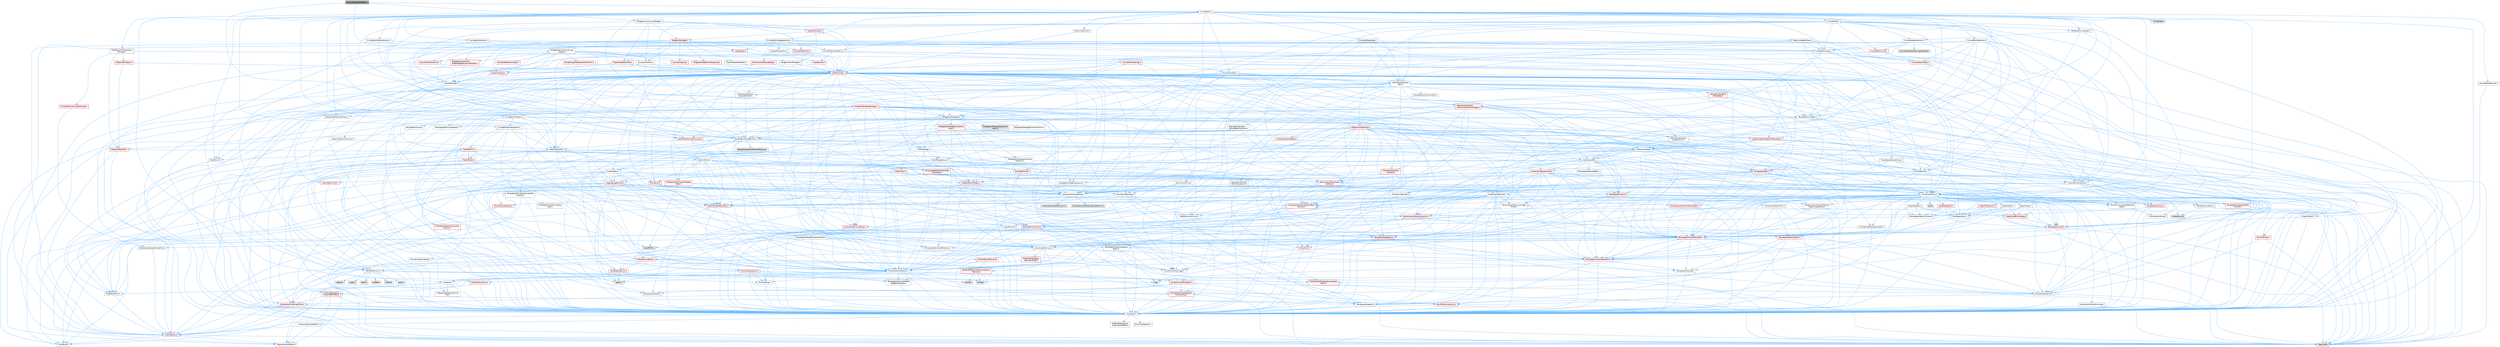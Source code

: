 digraph "SCurveKeyDetailPanel.h"
{
 // INTERACTIVE_SVG=YES
 // LATEX_PDF_SIZE
  bgcolor="transparent";
  edge [fontname=Helvetica,fontsize=10,labelfontname=Helvetica,labelfontsize=10];
  node [fontname=Helvetica,fontsize=10,shape=box,height=0.2,width=0.4];
  Node1 [id="Node000001",label="SCurveKeyDetailPanel.h",height=0.2,width=0.4,color="gray40", fillcolor="grey60", style="filled", fontcolor="black",tooltip=" "];
  Node1 -> Node2 [id="edge1_Node000001_Node000002",color="steelblue1",style="solid",tooltip=" "];
  Node2 [id="Node000002",label="CurveEditor.h",height=0.2,width=0.4,color="grey40", fillcolor="white", style="filled",URL="$d1/d27/CurveEditor_8h.html",tooltip=" "];
  Node2 -> Node3 [id="edge2_Node000002_Node000003",color="steelblue1",style="solid",tooltip=" "];
  Node3 [id="Node000003",label="Containers/Array.h",height=0.2,width=0.4,color="grey40", fillcolor="white", style="filled",URL="$df/dd0/Array_8h.html",tooltip=" "];
  Node3 -> Node4 [id="edge3_Node000003_Node000004",color="steelblue1",style="solid",tooltip=" "];
  Node4 [id="Node000004",label="CoreTypes.h",height=0.2,width=0.4,color="grey40", fillcolor="white", style="filled",URL="$dc/dec/CoreTypes_8h.html",tooltip=" "];
  Node4 -> Node5 [id="edge4_Node000004_Node000005",color="steelblue1",style="solid",tooltip=" "];
  Node5 [id="Node000005",label="HAL/Platform.h",height=0.2,width=0.4,color="red", fillcolor="#FFF0F0", style="filled",URL="$d9/dd0/Platform_8h.html",tooltip=" "];
  Node5 -> Node6 [id="edge5_Node000005_Node000006",color="steelblue1",style="solid",tooltip=" "];
  Node6 [id="Node000006",label="Misc/Build.h",height=0.2,width=0.4,color="grey40", fillcolor="white", style="filled",URL="$d3/dbb/Build_8h.html",tooltip=" "];
  Node5 -> Node8 [id="edge6_Node000005_Node000008",color="steelblue1",style="solid",tooltip=" "];
  Node8 [id="Node000008",label="type_traits",height=0.2,width=0.4,color="grey60", fillcolor="#E0E0E0", style="filled",tooltip=" "];
  Node5 -> Node9 [id="edge7_Node000005_Node000009",color="steelblue1",style="solid",tooltip=" "];
  Node9 [id="Node000009",label="PreprocessorHelpers.h",height=0.2,width=0.4,color="grey40", fillcolor="white", style="filled",URL="$db/ddb/PreprocessorHelpers_8h.html",tooltip=" "];
  Node4 -> Node15 [id="edge8_Node000004_Node000015",color="steelblue1",style="solid",tooltip=" "];
  Node15 [id="Node000015",label="ProfilingDebugging\l/UMemoryDefines.h",height=0.2,width=0.4,color="grey40", fillcolor="white", style="filled",URL="$d2/da2/UMemoryDefines_8h.html",tooltip=" "];
  Node4 -> Node16 [id="edge9_Node000004_Node000016",color="steelblue1",style="solid",tooltip=" "];
  Node16 [id="Node000016",label="Misc/CoreMiscDefines.h",height=0.2,width=0.4,color="grey40", fillcolor="white", style="filled",URL="$da/d38/CoreMiscDefines_8h.html",tooltip=" "];
  Node16 -> Node5 [id="edge10_Node000016_Node000005",color="steelblue1",style="solid",tooltip=" "];
  Node16 -> Node9 [id="edge11_Node000016_Node000009",color="steelblue1",style="solid",tooltip=" "];
  Node4 -> Node17 [id="edge12_Node000004_Node000017",color="steelblue1",style="solid",tooltip=" "];
  Node17 [id="Node000017",label="Misc/CoreDefines.h",height=0.2,width=0.4,color="grey40", fillcolor="white", style="filled",URL="$d3/dd2/CoreDefines_8h.html",tooltip=" "];
  Node3 -> Node18 [id="edge13_Node000003_Node000018",color="steelblue1",style="solid",tooltip=" "];
  Node18 [id="Node000018",label="Misc/AssertionMacros.h",height=0.2,width=0.4,color="grey40", fillcolor="white", style="filled",URL="$d0/dfa/AssertionMacros_8h.html",tooltip=" "];
  Node18 -> Node4 [id="edge14_Node000018_Node000004",color="steelblue1",style="solid",tooltip=" "];
  Node18 -> Node5 [id="edge15_Node000018_Node000005",color="steelblue1",style="solid",tooltip=" "];
  Node18 -> Node19 [id="edge16_Node000018_Node000019",color="steelblue1",style="solid",tooltip=" "];
  Node19 [id="Node000019",label="HAL/PlatformMisc.h",height=0.2,width=0.4,color="red", fillcolor="#FFF0F0", style="filled",URL="$d0/df5/PlatformMisc_8h.html",tooltip=" "];
  Node19 -> Node4 [id="edge17_Node000019_Node000004",color="steelblue1",style="solid",tooltip=" "];
  Node19 -> Node47 [id="edge18_Node000019_Node000047",color="steelblue1",style="solid",tooltip=" "];
  Node47 [id="Node000047",label="ProfilingDebugging\l/CpuProfilerTrace.h",height=0.2,width=0.4,color="red", fillcolor="#FFF0F0", style="filled",URL="$da/dcb/CpuProfilerTrace_8h.html",tooltip=" "];
  Node47 -> Node4 [id="edge19_Node000047_Node000004",color="steelblue1",style="solid",tooltip=" "];
  Node47 -> Node27 [id="edge20_Node000047_Node000027",color="steelblue1",style="solid",tooltip=" "];
  Node27 [id="Node000027",label="Containers/ContainersFwd.h",height=0.2,width=0.4,color="red", fillcolor="#FFF0F0", style="filled",URL="$d4/d0a/ContainersFwd_8h.html",tooltip=" "];
  Node27 -> Node5 [id="edge21_Node000027_Node000005",color="steelblue1",style="solid",tooltip=" "];
  Node27 -> Node4 [id="edge22_Node000027_Node000004",color="steelblue1",style="solid",tooltip=" "];
  Node47 -> Node48 [id="edge23_Node000047_Node000048",color="steelblue1",style="solid",tooltip=" "];
  Node48 [id="Node000048",label="HAL/PlatformAtomics.h",height=0.2,width=0.4,color="red", fillcolor="#FFF0F0", style="filled",URL="$d3/d36/PlatformAtomics_8h.html",tooltip=" "];
  Node48 -> Node4 [id="edge24_Node000048_Node000004",color="steelblue1",style="solid",tooltip=" "];
  Node47 -> Node9 [id="edge25_Node000047_Node000009",color="steelblue1",style="solid",tooltip=" "];
  Node47 -> Node6 [id="edge26_Node000047_Node000006",color="steelblue1",style="solid",tooltip=" "];
  Node18 -> Node9 [id="edge27_Node000018_Node000009",color="steelblue1",style="solid",tooltip=" "];
  Node18 -> Node55 [id="edge28_Node000018_Node000055",color="steelblue1",style="solid",tooltip=" "];
  Node55 [id="Node000055",label="Templates/EnableIf.h",height=0.2,width=0.4,color="grey40", fillcolor="white", style="filled",URL="$d7/d60/EnableIf_8h.html",tooltip=" "];
  Node55 -> Node4 [id="edge29_Node000055_Node000004",color="steelblue1",style="solid",tooltip=" "];
  Node18 -> Node56 [id="edge30_Node000018_Node000056",color="steelblue1",style="solid",tooltip=" "];
  Node56 [id="Node000056",label="Templates/IsArrayOrRefOf\lTypeByPredicate.h",height=0.2,width=0.4,color="grey40", fillcolor="white", style="filled",URL="$d6/da1/IsArrayOrRefOfTypeByPredicate_8h.html",tooltip=" "];
  Node56 -> Node4 [id="edge31_Node000056_Node000004",color="steelblue1",style="solid",tooltip=" "];
  Node18 -> Node57 [id="edge32_Node000018_Node000057",color="steelblue1",style="solid",tooltip=" "];
  Node57 [id="Node000057",label="Templates/IsValidVariadic\lFunctionArg.h",height=0.2,width=0.4,color="red", fillcolor="#FFF0F0", style="filled",URL="$d0/dc8/IsValidVariadicFunctionArg_8h.html",tooltip=" "];
  Node57 -> Node4 [id="edge33_Node000057_Node000004",color="steelblue1",style="solid",tooltip=" "];
  Node57 -> Node8 [id="edge34_Node000057_Node000008",color="steelblue1",style="solid",tooltip=" "];
  Node18 -> Node59 [id="edge35_Node000018_Node000059",color="steelblue1",style="solid",tooltip=" "];
  Node59 [id="Node000059",label="Traits/IsCharEncodingCompatible\lWith.h",height=0.2,width=0.4,color="red", fillcolor="#FFF0F0", style="filled",URL="$df/dd1/IsCharEncodingCompatibleWith_8h.html",tooltip=" "];
  Node59 -> Node8 [id="edge36_Node000059_Node000008",color="steelblue1",style="solid",tooltip=" "];
  Node18 -> Node61 [id="edge37_Node000018_Node000061",color="steelblue1",style="solid",tooltip=" "];
  Node61 [id="Node000061",label="Misc/VarArgs.h",height=0.2,width=0.4,color="grey40", fillcolor="white", style="filled",URL="$d5/d6f/VarArgs_8h.html",tooltip=" "];
  Node61 -> Node4 [id="edge38_Node000061_Node000004",color="steelblue1",style="solid",tooltip=" "];
  Node18 -> Node62 [id="edge39_Node000018_Node000062",color="steelblue1",style="solid",tooltip=" "];
  Node62 [id="Node000062",label="String/FormatStringSan.h",height=0.2,width=0.4,color="red", fillcolor="#FFF0F0", style="filled",URL="$d3/d8b/FormatStringSan_8h.html",tooltip=" "];
  Node62 -> Node8 [id="edge40_Node000062_Node000008",color="steelblue1",style="solid",tooltip=" "];
  Node62 -> Node4 [id="edge41_Node000062_Node000004",color="steelblue1",style="solid",tooltip=" "];
  Node62 -> Node63 [id="edge42_Node000062_Node000063",color="steelblue1",style="solid",tooltip=" "];
  Node63 [id="Node000063",label="Templates/Requires.h",height=0.2,width=0.4,color="grey40", fillcolor="white", style="filled",URL="$dc/d96/Requires_8h.html",tooltip=" "];
  Node63 -> Node55 [id="edge43_Node000063_Node000055",color="steelblue1",style="solid",tooltip=" "];
  Node63 -> Node8 [id="edge44_Node000063_Node000008",color="steelblue1",style="solid",tooltip=" "];
  Node62 -> Node64 [id="edge45_Node000062_Node000064",color="steelblue1",style="solid",tooltip=" "];
  Node64 [id="Node000064",label="Templates/Identity.h",height=0.2,width=0.4,color="grey40", fillcolor="white", style="filled",URL="$d0/dd5/Identity_8h.html",tooltip=" "];
  Node62 -> Node57 [id="edge46_Node000062_Node000057",color="steelblue1",style="solid",tooltip=" "];
  Node62 -> Node27 [id="edge47_Node000062_Node000027",color="steelblue1",style="solid",tooltip=" "];
  Node18 -> Node68 [id="edge48_Node000018_Node000068",color="steelblue1",style="solid",tooltip=" "];
  Node68 [id="Node000068",label="atomic",height=0.2,width=0.4,color="grey60", fillcolor="#E0E0E0", style="filled",tooltip=" "];
  Node3 -> Node69 [id="edge49_Node000003_Node000069",color="steelblue1",style="solid",tooltip=" "];
  Node69 [id="Node000069",label="Misc/IntrusiveUnsetOptional\lState.h",height=0.2,width=0.4,color="grey40", fillcolor="white", style="filled",URL="$d2/d0a/IntrusiveUnsetOptionalState_8h.html",tooltip=" "];
  Node69 -> Node70 [id="edge50_Node000069_Node000070",color="steelblue1",style="solid",tooltip=" "];
  Node70 [id="Node000070",label="Misc/OptionalFwd.h",height=0.2,width=0.4,color="grey40", fillcolor="white", style="filled",URL="$dc/d50/OptionalFwd_8h.html",tooltip=" "];
  Node3 -> Node71 [id="edge51_Node000003_Node000071",color="steelblue1",style="solid",tooltip=" "];
  Node71 [id="Node000071",label="Misc/ReverseIterate.h",height=0.2,width=0.4,color="red", fillcolor="#FFF0F0", style="filled",URL="$db/de3/ReverseIterate_8h.html",tooltip=" "];
  Node71 -> Node5 [id="edge52_Node000071_Node000005",color="steelblue1",style="solid",tooltip=" "];
  Node3 -> Node73 [id="edge53_Node000003_Node000073",color="steelblue1",style="solid",tooltip=" "];
  Node73 [id="Node000073",label="HAL/UnrealMemory.h",height=0.2,width=0.4,color="grey40", fillcolor="white", style="filled",URL="$d9/d96/UnrealMemory_8h.html",tooltip=" "];
  Node73 -> Node4 [id="edge54_Node000073_Node000004",color="steelblue1",style="solid",tooltip=" "];
  Node73 -> Node74 [id="edge55_Node000073_Node000074",color="steelblue1",style="solid",tooltip=" "];
  Node74 [id="Node000074",label="GenericPlatform/GenericPlatform\lMemory.h",height=0.2,width=0.4,color="red", fillcolor="#FFF0F0", style="filled",URL="$dd/d22/GenericPlatformMemory_8h.html",tooltip=" "];
  Node74 -> Node26 [id="edge56_Node000074_Node000026",color="steelblue1",style="solid",tooltip=" "];
  Node26 [id="Node000026",label="CoreFwd.h",height=0.2,width=0.4,color="grey40", fillcolor="white", style="filled",URL="$d1/d1e/CoreFwd_8h.html",tooltip=" "];
  Node26 -> Node4 [id="edge57_Node000026_Node000004",color="steelblue1",style="solid",tooltip=" "];
  Node26 -> Node27 [id="edge58_Node000026_Node000027",color="steelblue1",style="solid",tooltip=" "];
  Node26 -> Node28 [id="edge59_Node000026_Node000028",color="steelblue1",style="solid",tooltip=" "];
  Node28 [id="Node000028",label="Math/MathFwd.h",height=0.2,width=0.4,color="grey40", fillcolor="white", style="filled",URL="$d2/d10/MathFwd_8h.html",tooltip=" "];
  Node28 -> Node5 [id="edge60_Node000028_Node000005",color="steelblue1",style="solid",tooltip=" "];
  Node26 -> Node29 [id="edge61_Node000026_Node000029",color="steelblue1",style="solid",tooltip=" "];
  Node29 [id="Node000029",label="UObject/UObjectHierarchy\lFwd.h",height=0.2,width=0.4,color="grey40", fillcolor="white", style="filled",URL="$d3/d13/UObjectHierarchyFwd_8h.html",tooltip=" "];
  Node74 -> Node4 [id="edge62_Node000074_Node000004",color="steelblue1",style="solid",tooltip=" "];
  Node74 -> Node40 [id="edge63_Node000074_Node000040",color="steelblue1",style="solid",tooltip=" "];
  Node40 [id="Node000040",label="string.h",height=0.2,width=0.4,color="grey60", fillcolor="#E0E0E0", style="filled",tooltip=" "];
  Node74 -> Node33 [id="edge64_Node000074_Node000033",color="steelblue1",style="solid",tooltip=" "];
  Node33 [id="Node000033",label="wchar.h",height=0.2,width=0.4,color="grey60", fillcolor="#E0E0E0", style="filled",tooltip=" "];
  Node73 -> Node77 [id="edge65_Node000073_Node000077",color="steelblue1",style="solid",tooltip=" "];
  Node77 [id="Node000077",label="HAL/MemoryBase.h",height=0.2,width=0.4,color="red", fillcolor="#FFF0F0", style="filled",URL="$d6/d9f/MemoryBase_8h.html",tooltip=" "];
  Node77 -> Node4 [id="edge66_Node000077_Node000004",color="steelblue1",style="solid",tooltip=" "];
  Node77 -> Node48 [id="edge67_Node000077_Node000048",color="steelblue1",style="solid",tooltip=" "];
  Node77 -> Node31 [id="edge68_Node000077_Node000031",color="steelblue1",style="solid",tooltip=" "];
  Node31 [id="Node000031",label="HAL/PlatformCrt.h",height=0.2,width=0.4,color="grey40", fillcolor="white", style="filled",URL="$d8/d75/PlatformCrt_8h.html",tooltip=" "];
  Node31 -> Node32 [id="edge69_Node000031_Node000032",color="steelblue1",style="solid",tooltip=" "];
  Node32 [id="Node000032",label="new",height=0.2,width=0.4,color="grey60", fillcolor="#E0E0E0", style="filled",tooltip=" "];
  Node31 -> Node33 [id="edge70_Node000031_Node000033",color="steelblue1",style="solid",tooltip=" "];
  Node31 -> Node34 [id="edge71_Node000031_Node000034",color="steelblue1",style="solid",tooltip=" "];
  Node34 [id="Node000034",label="stddef.h",height=0.2,width=0.4,color="grey60", fillcolor="#E0E0E0", style="filled",tooltip=" "];
  Node31 -> Node35 [id="edge72_Node000031_Node000035",color="steelblue1",style="solid",tooltip=" "];
  Node35 [id="Node000035",label="stdlib.h",height=0.2,width=0.4,color="grey60", fillcolor="#E0E0E0", style="filled",tooltip=" "];
  Node31 -> Node36 [id="edge73_Node000031_Node000036",color="steelblue1",style="solid",tooltip=" "];
  Node36 [id="Node000036",label="stdio.h",height=0.2,width=0.4,color="grey60", fillcolor="#E0E0E0", style="filled",tooltip=" "];
  Node31 -> Node37 [id="edge74_Node000031_Node000037",color="steelblue1",style="solid",tooltip=" "];
  Node37 [id="Node000037",label="stdarg.h",height=0.2,width=0.4,color="grey60", fillcolor="#E0E0E0", style="filled",tooltip=" "];
  Node31 -> Node38 [id="edge75_Node000031_Node000038",color="steelblue1",style="solid",tooltip=" "];
  Node38 [id="Node000038",label="math.h",height=0.2,width=0.4,color="grey60", fillcolor="#E0E0E0", style="filled",tooltip=" "];
  Node31 -> Node39 [id="edge76_Node000031_Node000039",color="steelblue1",style="solid",tooltip=" "];
  Node39 [id="Node000039",label="float.h",height=0.2,width=0.4,color="grey60", fillcolor="#E0E0E0", style="filled",tooltip=" "];
  Node31 -> Node40 [id="edge77_Node000031_Node000040",color="steelblue1",style="solid",tooltip=" "];
  Node77 -> Node79 [id="edge78_Node000077_Node000079",color="steelblue1",style="solid",tooltip=" "];
  Node79 [id="Node000079",label="Misc/OutputDevice.h",height=0.2,width=0.4,color="red", fillcolor="#FFF0F0", style="filled",URL="$d7/d32/OutputDevice_8h.html",tooltip=" "];
  Node79 -> Node26 [id="edge79_Node000079_Node000026",color="steelblue1",style="solid",tooltip=" "];
  Node79 -> Node4 [id="edge80_Node000079_Node000004",color="steelblue1",style="solid",tooltip=" "];
  Node79 -> Node61 [id="edge81_Node000079_Node000061",color="steelblue1",style="solid",tooltip=" "];
  Node79 -> Node56 [id="edge82_Node000079_Node000056",color="steelblue1",style="solid",tooltip=" "];
  Node79 -> Node57 [id="edge83_Node000079_Node000057",color="steelblue1",style="solid",tooltip=" "];
  Node79 -> Node59 [id="edge84_Node000079_Node000059",color="steelblue1",style="solid",tooltip=" "];
  Node77 -> Node81 [id="edge85_Node000077_Node000081",color="steelblue1",style="solid",tooltip=" "];
  Node81 [id="Node000081",label="Templates/Atomic.h",height=0.2,width=0.4,color="red", fillcolor="#FFF0F0", style="filled",URL="$d3/d91/Atomic_8h.html",tooltip=" "];
  Node81 -> Node68 [id="edge86_Node000081_Node000068",color="steelblue1",style="solid",tooltip=" "];
  Node73 -> Node90 [id="edge87_Node000073_Node000090",color="steelblue1",style="solid",tooltip=" "];
  Node90 [id="Node000090",label="HAL/PlatformMemory.h",height=0.2,width=0.4,color="red", fillcolor="#FFF0F0", style="filled",URL="$de/d68/PlatformMemory_8h.html",tooltip=" "];
  Node90 -> Node4 [id="edge88_Node000090_Node000004",color="steelblue1",style="solid",tooltip=" "];
  Node90 -> Node74 [id="edge89_Node000090_Node000074",color="steelblue1",style="solid",tooltip=" "];
  Node73 -> Node92 [id="edge90_Node000073_Node000092",color="steelblue1",style="solid",tooltip=" "];
  Node92 [id="Node000092",label="ProfilingDebugging\l/MemoryTrace.h",height=0.2,width=0.4,color="red", fillcolor="#FFF0F0", style="filled",URL="$da/dd7/MemoryTrace_8h.html",tooltip=" "];
  Node92 -> Node5 [id="edge91_Node000092_Node000005",color="steelblue1",style="solid",tooltip=" "];
  Node92 -> Node43 [id="edge92_Node000092_Node000043",color="steelblue1",style="solid",tooltip=" "];
  Node43 [id="Node000043",label="Misc/EnumClassFlags.h",height=0.2,width=0.4,color="grey40", fillcolor="white", style="filled",URL="$d8/de7/EnumClassFlags_8h.html",tooltip=" "];
  Node73 -> Node93 [id="edge93_Node000073_Node000093",color="steelblue1",style="solid",tooltip=" "];
  Node93 [id="Node000093",label="Templates/IsPointer.h",height=0.2,width=0.4,color="grey40", fillcolor="white", style="filled",URL="$d7/d05/IsPointer_8h.html",tooltip=" "];
  Node93 -> Node4 [id="edge94_Node000093_Node000004",color="steelblue1",style="solid",tooltip=" "];
  Node3 -> Node94 [id="edge95_Node000003_Node000094",color="steelblue1",style="solid",tooltip=" "];
  Node94 [id="Node000094",label="Templates/UnrealTypeTraits.h",height=0.2,width=0.4,color="red", fillcolor="#FFF0F0", style="filled",URL="$d2/d2d/UnrealTypeTraits_8h.html",tooltip=" "];
  Node94 -> Node4 [id="edge96_Node000094_Node000004",color="steelblue1",style="solid",tooltip=" "];
  Node94 -> Node93 [id="edge97_Node000094_Node000093",color="steelblue1",style="solid",tooltip=" "];
  Node94 -> Node18 [id="edge98_Node000094_Node000018",color="steelblue1",style="solid",tooltip=" "];
  Node94 -> Node55 [id="edge99_Node000094_Node000055",color="steelblue1",style="solid",tooltip=" "];
  Node3 -> Node99 [id="edge100_Node000003_Node000099",color="steelblue1",style="solid",tooltip=" "];
  Node99 [id="Node000099",label="Templates/UnrealTemplate.h",height=0.2,width=0.4,color="red", fillcolor="#FFF0F0", style="filled",URL="$d4/d24/UnrealTemplate_8h.html",tooltip=" "];
  Node99 -> Node4 [id="edge101_Node000099_Node000004",color="steelblue1",style="solid",tooltip=" "];
  Node99 -> Node93 [id="edge102_Node000099_Node000093",color="steelblue1",style="solid",tooltip=" "];
  Node99 -> Node73 [id="edge103_Node000099_Node000073",color="steelblue1",style="solid",tooltip=" "];
  Node99 -> Node94 [id="edge104_Node000099_Node000094",color="steelblue1",style="solid",tooltip=" "];
  Node99 -> Node102 [id="edge105_Node000099_Node000102",color="steelblue1",style="solid",tooltip=" "];
  Node102 [id="Node000102",label="Templates/RemoveReference.h",height=0.2,width=0.4,color="grey40", fillcolor="white", style="filled",URL="$da/dbe/RemoveReference_8h.html",tooltip=" "];
  Node102 -> Node4 [id="edge106_Node000102_Node000004",color="steelblue1",style="solid",tooltip=" "];
  Node99 -> Node63 [id="edge107_Node000099_Node000063",color="steelblue1",style="solid",tooltip=" "];
  Node99 -> Node103 [id="edge108_Node000099_Node000103",color="steelblue1",style="solid",tooltip=" "];
  Node103 [id="Node000103",label="Templates/TypeCompatible\lBytes.h",height=0.2,width=0.4,color="grey40", fillcolor="white", style="filled",URL="$df/d0a/TypeCompatibleBytes_8h.html",tooltip=" "];
  Node103 -> Node4 [id="edge109_Node000103_Node000004",color="steelblue1",style="solid",tooltip=" "];
  Node103 -> Node40 [id="edge110_Node000103_Node000040",color="steelblue1",style="solid",tooltip=" "];
  Node103 -> Node32 [id="edge111_Node000103_Node000032",color="steelblue1",style="solid",tooltip=" "];
  Node103 -> Node8 [id="edge112_Node000103_Node000008",color="steelblue1",style="solid",tooltip=" "];
  Node99 -> Node64 [id="edge113_Node000099_Node000064",color="steelblue1",style="solid",tooltip=" "];
  Node99 -> Node8 [id="edge114_Node000099_Node000008",color="steelblue1",style="solid",tooltip=" "];
  Node3 -> Node105 [id="edge115_Node000003_Node000105",color="steelblue1",style="solid",tooltip=" "];
  Node105 [id="Node000105",label="Containers/AllowShrinking.h",height=0.2,width=0.4,color="grey40", fillcolor="white", style="filled",URL="$d7/d1a/AllowShrinking_8h.html",tooltip=" "];
  Node105 -> Node4 [id="edge116_Node000105_Node000004",color="steelblue1",style="solid",tooltip=" "];
  Node3 -> Node106 [id="edge117_Node000003_Node000106",color="steelblue1",style="solid",tooltip=" "];
  Node106 [id="Node000106",label="Containers/ContainerAllocation\lPolicies.h",height=0.2,width=0.4,color="red", fillcolor="#FFF0F0", style="filled",URL="$d7/dff/ContainerAllocationPolicies_8h.html",tooltip=" "];
  Node106 -> Node4 [id="edge118_Node000106_Node000004",color="steelblue1",style="solid",tooltip=" "];
  Node106 -> Node106 [id="edge119_Node000106_Node000106",color="steelblue1",style="solid",tooltip=" "];
  Node106 -> Node73 [id="edge120_Node000106_Node000073",color="steelblue1",style="solid",tooltip=" "];
  Node106 -> Node41 [id="edge121_Node000106_Node000041",color="steelblue1",style="solid",tooltip=" "];
  Node41 [id="Node000041",label="Math/NumericLimits.h",height=0.2,width=0.4,color="grey40", fillcolor="white", style="filled",URL="$df/d1b/NumericLimits_8h.html",tooltip=" "];
  Node41 -> Node4 [id="edge122_Node000041_Node000004",color="steelblue1",style="solid",tooltip=" "];
  Node106 -> Node18 [id="edge123_Node000106_Node000018",color="steelblue1",style="solid",tooltip=" "];
  Node106 -> Node117 [id="edge124_Node000106_Node000117",color="steelblue1",style="solid",tooltip=" "];
  Node117 [id="Node000117",label="Templates/MemoryOps.h",height=0.2,width=0.4,color="red", fillcolor="#FFF0F0", style="filled",URL="$db/dea/MemoryOps_8h.html",tooltip=" "];
  Node117 -> Node4 [id="edge125_Node000117_Node000004",color="steelblue1",style="solid",tooltip=" "];
  Node117 -> Node73 [id="edge126_Node000117_Node000073",color="steelblue1",style="solid",tooltip=" "];
  Node117 -> Node63 [id="edge127_Node000117_Node000063",color="steelblue1",style="solid",tooltip=" "];
  Node117 -> Node94 [id="edge128_Node000117_Node000094",color="steelblue1",style="solid",tooltip=" "];
  Node117 -> Node32 [id="edge129_Node000117_Node000032",color="steelblue1",style="solid",tooltip=" "];
  Node117 -> Node8 [id="edge130_Node000117_Node000008",color="steelblue1",style="solid",tooltip=" "];
  Node106 -> Node103 [id="edge131_Node000106_Node000103",color="steelblue1",style="solid",tooltip=" "];
  Node106 -> Node8 [id="edge132_Node000106_Node000008",color="steelblue1",style="solid",tooltip=" "];
  Node3 -> Node118 [id="edge133_Node000003_Node000118",color="steelblue1",style="solid",tooltip=" "];
  Node118 [id="Node000118",label="Containers/ContainerElement\lTypeCompatibility.h",height=0.2,width=0.4,color="grey40", fillcolor="white", style="filled",URL="$df/ddf/ContainerElementTypeCompatibility_8h.html",tooltip=" "];
  Node118 -> Node4 [id="edge134_Node000118_Node000004",color="steelblue1",style="solid",tooltip=" "];
  Node118 -> Node94 [id="edge135_Node000118_Node000094",color="steelblue1",style="solid",tooltip=" "];
  Node3 -> Node119 [id="edge136_Node000003_Node000119",color="steelblue1",style="solid",tooltip=" "];
  Node119 [id="Node000119",label="Serialization/Archive.h",height=0.2,width=0.4,color="red", fillcolor="#FFF0F0", style="filled",URL="$d7/d3b/Archive_8h.html",tooltip=" "];
  Node119 -> Node26 [id="edge137_Node000119_Node000026",color="steelblue1",style="solid",tooltip=" "];
  Node119 -> Node4 [id="edge138_Node000119_Node000004",color="steelblue1",style="solid",tooltip=" "];
  Node119 -> Node28 [id="edge139_Node000119_Node000028",color="steelblue1",style="solid",tooltip=" "];
  Node119 -> Node18 [id="edge140_Node000119_Node000018",color="steelblue1",style="solid",tooltip=" "];
  Node119 -> Node6 [id="edge141_Node000119_Node000006",color="steelblue1",style="solid",tooltip=" "];
  Node119 -> Node61 [id="edge142_Node000119_Node000061",color="steelblue1",style="solid",tooltip=" "];
  Node119 -> Node55 [id="edge143_Node000119_Node000055",color="steelblue1",style="solid",tooltip=" "];
  Node119 -> Node56 [id="edge144_Node000119_Node000056",color="steelblue1",style="solid",tooltip=" "];
  Node119 -> Node57 [id="edge145_Node000119_Node000057",color="steelblue1",style="solid",tooltip=" "];
  Node119 -> Node99 [id="edge146_Node000119_Node000099",color="steelblue1",style="solid",tooltip=" "];
  Node119 -> Node59 [id="edge147_Node000119_Node000059",color="steelblue1",style="solid",tooltip=" "];
  Node3 -> Node129 [id="edge148_Node000003_Node000129",color="steelblue1",style="solid",tooltip=" "];
  Node129 [id="Node000129",label="Serialization/MemoryImage\lWriter.h",height=0.2,width=0.4,color="grey40", fillcolor="white", style="filled",URL="$d0/d08/MemoryImageWriter_8h.html",tooltip=" "];
  Node129 -> Node4 [id="edge149_Node000129_Node000004",color="steelblue1",style="solid",tooltip=" "];
  Node129 -> Node130 [id="edge150_Node000129_Node000130",color="steelblue1",style="solid",tooltip=" "];
  Node130 [id="Node000130",label="Serialization/MemoryLayout.h",height=0.2,width=0.4,color="red", fillcolor="#FFF0F0", style="filled",URL="$d7/d66/MemoryLayout_8h.html",tooltip=" "];
  Node130 -> Node133 [id="edge151_Node000130_Node000133",color="steelblue1",style="solid",tooltip=" "];
  Node133 [id="Node000133",label="Containers/EnumAsByte.h",height=0.2,width=0.4,color="red", fillcolor="#FFF0F0", style="filled",URL="$d6/d9a/EnumAsByte_8h.html",tooltip=" "];
  Node133 -> Node4 [id="edge152_Node000133_Node000004",color="steelblue1",style="solid",tooltip=" "];
  Node133 -> Node134 [id="edge153_Node000133_Node000134",color="steelblue1",style="solid",tooltip=" "];
  Node134 [id="Node000134",label="Templates/TypeHash.h",height=0.2,width=0.4,color="red", fillcolor="#FFF0F0", style="filled",URL="$d1/d62/TypeHash_8h.html",tooltip=" "];
  Node134 -> Node4 [id="edge154_Node000134_Node000004",color="steelblue1",style="solid",tooltip=" "];
  Node134 -> Node63 [id="edge155_Node000134_Node000063",color="steelblue1",style="solid",tooltip=" "];
  Node134 -> Node135 [id="edge156_Node000134_Node000135",color="steelblue1",style="solid",tooltip=" "];
  Node135 [id="Node000135",label="Misc/Crc.h",height=0.2,width=0.4,color="red", fillcolor="#FFF0F0", style="filled",URL="$d4/dd2/Crc_8h.html",tooltip=" "];
  Node135 -> Node4 [id="edge157_Node000135_Node000004",color="steelblue1",style="solid",tooltip=" "];
  Node135 -> Node18 [id="edge158_Node000135_Node000018",color="steelblue1",style="solid",tooltip=" "];
  Node135 -> Node94 [id="edge159_Node000135_Node000094",color="steelblue1",style="solid",tooltip=" "];
  Node134 -> Node8 [id="edge160_Node000134_Node000008",color="steelblue1",style="solid",tooltip=" "];
  Node130 -> Node73 [id="edge161_Node000130_Node000073",color="steelblue1",style="solid",tooltip=" "];
  Node130 -> Node55 [id="edge162_Node000130_Node000055",color="steelblue1",style="solid",tooltip=" "];
  Node130 -> Node99 [id="edge163_Node000130_Node000099",color="steelblue1",style="solid",tooltip=" "];
  Node3 -> Node143 [id="edge164_Node000003_Node000143",color="steelblue1",style="solid",tooltip=" "];
  Node143 [id="Node000143",label="Algo/Heapify.h",height=0.2,width=0.4,color="grey40", fillcolor="white", style="filled",URL="$d0/d2a/Heapify_8h.html",tooltip=" "];
  Node143 -> Node144 [id="edge165_Node000143_Node000144",color="steelblue1",style="solid",tooltip=" "];
  Node144 [id="Node000144",label="Algo/Impl/BinaryHeap.h",height=0.2,width=0.4,color="red", fillcolor="#FFF0F0", style="filled",URL="$d7/da3/Algo_2Impl_2BinaryHeap_8h.html",tooltip=" "];
  Node144 -> Node145 [id="edge166_Node000144_Node000145",color="steelblue1",style="solid",tooltip=" "];
  Node145 [id="Node000145",label="Templates/Invoke.h",height=0.2,width=0.4,color="red", fillcolor="#FFF0F0", style="filled",URL="$d7/deb/Invoke_8h.html",tooltip=" "];
  Node145 -> Node4 [id="edge167_Node000145_Node000004",color="steelblue1",style="solid",tooltip=" "];
  Node145 -> Node99 [id="edge168_Node000145_Node000099",color="steelblue1",style="solid",tooltip=" "];
  Node145 -> Node8 [id="edge169_Node000145_Node000008",color="steelblue1",style="solid",tooltip=" "];
  Node144 -> Node8 [id="edge170_Node000144_Node000008",color="steelblue1",style="solid",tooltip=" "];
  Node143 -> Node149 [id="edge171_Node000143_Node000149",color="steelblue1",style="solid",tooltip=" "];
  Node149 [id="Node000149",label="Templates/IdentityFunctor.h",height=0.2,width=0.4,color="grey40", fillcolor="white", style="filled",URL="$d7/d2e/IdentityFunctor_8h.html",tooltip=" "];
  Node149 -> Node5 [id="edge172_Node000149_Node000005",color="steelblue1",style="solid",tooltip=" "];
  Node143 -> Node145 [id="edge173_Node000143_Node000145",color="steelblue1",style="solid",tooltip=" "];
  Node143 -> Node150 [id="edge174_Node000143_Node000150",color="steelblue1",style="solid",tooltip=" "];
  Node150 [id="Node000150",label="Templates/Less.h",height=0.2,width=0.4,color="grey40", fillcolor="white", style="filled",URL="$de/dc8/Less_8h.html",tooltip=" "];
  Node150 -> Node4 [id="edge175_Node000150_Node000004",color="steelblue1",style="solid",tooltip=" "];
  Node150 -> Node99 [id="edge176_Node000150_Node000099",color="steelblue1",style="solid",tooltip=" "];
  Node143 -> Node99 [id="edge177_Node000143_Node000099",color="steelblue1",style="solid",tooltip=" "];
  Node3 -> Node151 [id="edge178_Node000003_Node000151",color="steelblue1",style="solid",tooltip=" "];
  Node151 [id="Node000151",label="Algo/HeapSort.h",height=0.2,width=0.4,color="grey40", fillcolor="white", style="filled",URL="$d3/d92/HeapSort_8h.html",tooltip=" "];
  Node151 -> Node144 [id="edge179_Node000151_Node000144",color="steelblue1",style="solid",tooltip=" "];
  Node151 -> Node149 [id="edge180_Node000151_Node000149",color="steelblue1",style="solid",tooltip=" "];
  Node151 -> Node150 [id="edge181_Node000151_Node000150",color="steelblue1",style="solid",tooltip=" "];
  Node151 -> Node99 [id="edge182_Node000151_Node000099",color="steelblue1",style="solid",tooltip=" "];
  Node3 -> Node152 [id="edge183_Node000003_Node000152",color="steelblue1",style="solid",tooltip=" "];
  Node152 [id="Node000152",label="Algo/IsHeap.h",height=0.2,width=0.4,color="grey40", fillcolor="white", style="filled",URL="$de/d32/IsHeap_8h.html",tooltip=" "];
  Node152 -> Node144 [id="edge184_Node000152_Node000144",color="steelblue1",style="solid",tooltip=" "];
  Node152 -> Node149 [id="edge185_Node000152_Node000149",color="steelblue1",style="solid",tooltip=" "];
  Node152 -> Node145 [id="edge186_Node000152_Node000145",color="steelblue1",style="solid",tooltip=" "];
  Node152 -> Node150 [id="edge187_Node000152_Node000150",color="steelblue1",style="solid",tooltip=" "];
  Node152 -> Node99 [id="edge188_Node000152_Node000099",color="steelblue1",style="solid",tooltip=" "];
  Node3 -> Node144 [id="edge189_Node000003_Node000144",color="steelblue1",style="solid",tooltip=" "];
  Node3 -> Node153 [id="edge190_Node000003_Node000153",color="steelblue1",style="solid",tooltip=" "];
  Node153 [id="Node000153",label="Algo/StableSort.h",height=0.2,width=0.4,color="red", fillcolor="#FFF0F0", style="filled",URL="$d7/d3c/StableSort_8h.html",tooltip=" "];
  Node153 -> Node149 [id="edge191_Node000153_Node000149",color="steelblue1",style="solid",tooltip=" "];
  Node153 -> Node145 [id="edge192_Node000153_Node000145",color="steelblue1",style="solid",tooltip=" "];
  Node153 -> Node150 [id="edge193_Node000153_Node000150",color="steelblue1",style="solid",tooltip=" "];
  Node153 -> Node99 [id="edge194_Node000153_Node000099",color="steelblue1",style="solid",tooltip=" "];
  Node3 -> Node156 [id="edge195_Node000003_Node000156",color="steelblue1",style="solid",tooltip=" "];
  Node156 [id="Node000156",label="Concepts/GetTypeHashable.h",height=0.2,width=0.4,color="grey40", fillcolor="white", style="filled",URL="$d3/da2/GetTypeHashable_8h.html",tooltip=" "];
  Node156 -> Node4 [id="edge196_Node000156_Node000004",color="steelblue1",style="solid",tooltip=" "];
  Node156 -> Node134 [id="edge197_Node000156_Node000134",color="steelblue1",style="solid",tooltip=" "];
  Node3 -> Node149 [id="edge198_Node000003_Node000149",color="steelblue1",style="solid",tooltip=" "];
  Node3 -> Node145 [id="edge199_Node000003_Node000145",color="steelblue1",style="solid",tooltip=" "];
  Node3 -> Node150 [id="edge200_Node000003_Node000150",color="steelblue1",style="solid",tooltip=" "];
  Node3 -> Node157 [id="edge201_Node000003_Node000157",color="steelblue1",style="solid",tooltip=" "];
  Node157 [id="Node000157",label="Templates/LosesQualifiers\lFromTo.h",height=0.2,width=0.4,color="red", fillcolor="#FFF0F0", style="filled",URL="$d2/db3/LosesQualifiersFromTo_8h.html",tooltip=" "];
  Node157 -> Node8 [id="edge202_Node000157_Node000008",color="steelblue1",style="solid",tooltip=" "];
  Node3 -> Node63 [id="edge203_Node000003_Node000063",color="steelblue1",style="solid",tooltip=" "];
  Node3 -> Node158 [id="edge204_Node000003_Node000158",color="steelblue1",style="solid",tooltip=" "];
  Node158 [id="Node000158",label="Templates/Sorting.h",height=0.2,width=0.4,color="red", fillcolor="#FFF0F0", style="filled",URL="$d3/d9e/Sorting_8h.html",tooltip=" "];
  Node158 -> Node4 [id="edge205_Node000158_Node000004",color="steelblue1",style="solid",tooltip=" "];
  Node158 -> Node150 [id="edge206_Node000158_Node000150",color="steelblue1",style="solid",tooltip=" "];
  Node3 -> Node162 [id="edge207_Node000003_Node000162",color="steelblue1",style="solid",tooltip=" "];
  Node162 [id="Node000162",label="Templates/AlignmentTemplates.h",height=0.2,width=0.4,color="red", fillcolor="#FFF0F0", style="filled",URL="$dd/d32/AlignmentTemplates_8h.html",tooltip=" "];
  Node162 -> Node4 [id="edge208_Node000162_Node000004",color="steelblue1",style="solid",tooltip=" "];
  Node162 -> Node93 [id="edge209_Node000162_Node000093",color="steelblue1",style="solid",tooltip=" "];
  Node3 -> Node22 [id="edge210_Node000003_Node000022",color="steelblue1",style="solid",tooltip=" "];
  Node22 [id="Node000022",label="Traits/ElementType.h",height=0.2,width=0.4,color="grey40", fillcolor="white", style="filled",URL="$d5/d4f/ElementType_8h.html",tooltip=" "];
  Node22 -> Node5 [id="edge211_Node000022_Node000005",color="steelblue1",style="solid",tooltip=" "];
  Node22 -> Node23 [id="edge212_Node000022_Node000023",color="steelblue1",style="solid",tooltip=" "];
  Node23 [id="Node000023",label="initializer_list",height=0.2,width=0.4,color="grey60", fillcolor="#E0E0E0", style="filled",tooltip=" "];
  Node22 -> Node8 [id="edge213_Node000022_Node000008",color="steelblue1",style="solid",tooltip=" "];
  Node3 -> Node114 [id="edge214_Node000003_Node000114",color="steelblue1",style="solid",tooltip=" "];
  Node114 [id="Node000114",label="limits",height=0.2,width=0.4,color="grey60", fillcolor="#E0E0E0", style="filled",tooltip=" "];
  Node3 -> Node8 [id="edge215_Node000003_Node000008",color="steelblue1",style="solid",tooltip=" "];
  Node2 -> Node163 [id="edge216_Node000002_Node000163",color="steelblue1",style="solid",tooltip=" "];
  Node163 [id="Node000163",label="Containers/ArrayView.h",height=0.2,width=0.4,color="grey40", fillcolor="white", style="filled",URL="$d7/df4/ArrayView_8h.html",tooltip=" "];
  Node163 -> Node4 [id="edge217_Node000163_Node000004",color="steelblue1",style="solid",tooltip=" "];
  Node163 -> Node27 [id="edge218_Node000163_Node000027",color="steelblue1",style="solid",tooltip=" "];
  Node163 -> Node18 [id="edge219_Node000163_Node000018",color="steelblue1",style="solid",tooltip=" "];
  Node163 -> Node71 [id="edge220_Node000163_Node000071",color="steelblue1",style="solid",tooltip=" "];
  Node163 -> Node69 [id="edge221_Node000163_Node000069",color="steelblue1",style="solid",tooltip=" "];
  Node163 -> Node145 [id="edge222_Node000163_Node000145",color="steelblue1",style="solid",tooltip=" "];
  Node163 -> Node94 [id="edge223_Node000163_Node000094",color="steelblue1",style="solid",tooltip=" "];
  Node163 -> Node22 [id="edge224_Node000163_Node000022",color="steelblue1",style="solid",tooltip=" "];
  Node163 -> Node3 [id="edge225_Node000163_Node000003",color="steelblue1",style="solid",tooltip=" "];
  Node163 -> Node161 [id="edge226_Node000163_Node000161",color="steelblue1",style="solid",tooltip=" "];
  Node161 [id="Node000161",label="Math/UnrealMathUtility.h",height=0.2,width=0.4,color="red", fillcolor="#FFF0F0", style="filled",URL="$db/db8/UnrealMathUtility_8h.html",tooltip=" "];
  Node161 -> Node4 [id="edge227_Node000161_Node000004",color="steelblue1",style="solid",tooltip=" "];
  Node161 -> Node18 [id="edge228_Node000161_Node000018",color="steelblue1",style="solid",tooltip=" "];
  Node161 -> Node28 [id="edge229_Node000161_Node000028",color="steelblue1",style="solid",tooltip=" "];
  Node161 -> Node64 [id="edge230_Node000161_Node000064",color="steelblue1",style="solid",tooltip=" "];
  Node161 -> Node63 [id="edge231_Node000161_Node000063",color="steelblue1",style="solid",tooltip=" "];
  Node163 -> Node8 [id="edge232_Node000163_Node000008",color="steelblue1",style="solid",tooltip=" "];
  Node2 -> Node164 [id="edge233_Node000002_Node000164",color="steelblue1",style="solid",tooltip=" "];
  Node164 [id="Node000164",label="Containers/Map.h",height=0.2,width=0.4,color="grey40", fillcolor="white", style="filled",URL="$df/d79/Map_8h.html",tooltip=" "];
  Node164 -> Node4 [id="edge234_Node000164_Node000004",color="steelblue1",style="solid",tooltip=" "];
  Node164 -> Node165 [id="edge235_Node000164_Node000165",color="steelblue1",style="solid",tooltip=" "];
  Node165 [id="Node000165",label="Algo/Reverse.h",height=0.2,width=0.4,color="grey40", fillcolor="white", style="filled",URL="$d5/d93/Reverse_8h.html",tooltip=" "];
  Node165 -> Node4 [id="edge236_Node000165_Node000004",color="steelblue1",style="solid",tooltip=" "];
  Node165 -> Node99 [id="edge237_Node000165_Node000099",color="steelblue1",style="solid",tooltip=" "];
  Node164 -> Node118 [id="edge238_Node000164_Node000118",color="steelblue1",style="solid",tooltip=" "];
  Node164 -> Node166 [id="edge239_Node000164_Node000166",color="steelblue1",style="solid",tooltip=" "];
  Node166 [id="Node000166",label="Containers/Set.h",height=0.2,width=0.4,color="grey40", fillcolor="white", style="filled",URL="$d4/d45/Set_8h.html",tooltip=" "];
  Node166 -> Node106 [id="edge240_Node000166_Node000106",color="steelblue1",style="solid",tooltip=" "];
  Node166 -> Node118 [id="edge241_Node000166_Node000118",color="steelblue1",style="solid",tooltip=" "];
  Node166 -> Node167 [id="edge242_Node000166_Node000167",color="steelblue1",style="solid",tooltip=" "];
  Node167 [id="Node000167",label="Containers/SetUtilities.h",height=0.2,width=0.4,color="grey40", fillcolor="white", style="filled",URL="$dc/de5/SetUtilities_8h.html",tooltip=" "];
  Node167 -> Node4 [id="edge243_Node000167_Node000004",color="steelblue1",style="solid",tooltip=" "];
  Node167 -> Node130 [id="edge244_Node000167_Node000130",color="steelblue1",style="solid",tooltip=" "];
  Node167 -> Node117 [id="edge245_Node000167_Node000117",color="steelblue1",style="solid",tooltip=" "];
  Node167 -> Node94 [id="edge246_Node000167_Node000094",color="steelblue1",style="solid",tooltip=" "];
  Node166 -> Node168 [id="edge247_Node000166_Node000168",color="steelblue1",style="solid",tooltip=" "];
  Node168 [id="Node000168",label="Containers/SparseArray.h",height=0.2,width=0.4,color="red", fillcolor="#FFF0F0", style="filled",URL="$d5/dbf/SparseArray_8h.html",tooltip=" "];
  Node168 -> Node4 [id="edge248_Node000168_Node000004",color="steelblue1",style="solid",tooltip=" "];
  Node168 -> Node18 [id="edge249_Node000168_Node000018",color="steelblue1",style="solid",tooltip=" "];
  Node168 -> Node73 [id="edge250_Node000168_Node000073",color="steelblue1",style="solid",tooltip=" "];
  Node168 -> Node94 [id="edge251_Node000168_Node000094",color="steelblue1",style="solid",tooltip=" "];
  Node168 -> Node99 [id="edge252_Node000168_Node000099",color="steelblue1",style="solid",tooltip=" "];
  Node168 -> Node106 [id="edge253_Node000168_Node000106",color="steelblue1",style="solid",tooltip=" "];
  Node168 -> Node150 [id="edge254_Node000168_Node000150",color="steelblue1",style="solid",tooltip=" "];
  Node168 -> Node3 [id="edge255_Node000168_Node000003",color="steelblue1",style="solid",tooltip=" "];
  Node168 -> Node161 [id="edge256_Node000168_Node000161",color="steelblue1",style="solid",tooltip=" "];
  Node168 -> Node170 [id="edge257_Node000168_Node000170",color="steelblue1",style="solid",tooltip=" "];
  Node170 [id="Node000170",label="Containers/BitArray.h",height=0.2,width=0.4,color="grey40", fillcolor="white", style="filled",URL="$d1/de4/BitArray_8h.html",tooltip=" "];
  Node170 -> Node106 [id="edge258_Node000170_Node000106",color="steelblue1",style="solid",tooltip=" "];
  Node170 -> Node4 [id="edge259_Node000170_Node000004",color="steelblue1",style="solid",tooltip=" "];
  Node170 -> Node48 [id="edge260_Node000170_Node000048",color="steelblue1",style="solid",tooltip=" "];
  Node170 -> Node73 [id="edge261_Node000170_Node000073",color="steelblue1",style="solid",tooltip=" "];
  Node170 -> Node161 [id="edge262_Node000170_Node000161",color="steelblue1",style="solid",tooltip=" "];
  Node170 -> Node18 [id="edge263_Node000170_Node000018",color="steelblue1",style="solid",tooltip=" "];
  Node170 -> Node43 [id="edge264_Node000170_Node000043",color="steelblue1",style="solid",tooltip=" "];
  Node170 -> Node119 [id="edge265_Node000170_Node000119",color="steelblue1",style="solid",tooltip=" "];
  Node170 -> Node129 [id="edge266_Node000170_Node000129",color="steelblue1",style="solid",tooltip=" "];
  Node170 -> Node130 [id="edge267_Node000170_Node000130",color="steelblue1",style="solid",tooltip=" "];
  Node170 -> Node55 [id="edge268_Node000170_Node000055",color="steelblue1",style="solid",tooltip=" "];
  Node170 -> Node145 [id="edge269_Node000170_Node000145",color="steelblue1",style="solid",tooltip=" "];
  Node170 -> Node99 [id="edge270_Node000170_Node000099",color="steelblue1",style="solid",tooltip=" "];
  Node170 -> Node94 [id="edge271_Node000170_Node000094",color="steelblue1",style="solid",tooltip=" "];
  Node168 -> Node171 [id="edge272_Node000168_Node000171",color="steelblue1",style="solid",tooltip=" "];
  Node171 [id="Node000171",label="Serialization/Structured\lArchive.h",height=0.2,width=0.4,color="red", fillcolor="#FFF0F0", style="filled",URL="$d9/d1e/StructuredArchive_8h.html",tooltip=" "];
  Node171 -> Node3 [id="edge273_Node000171_Node000003",color="steelblue1",style="solid",tooltip=" "];
  Node171 -> Node106 [id="edge274_Node000171_Node000106",color="steelblue1",style="solid",tooltip=" "];
  Node171 -> Node4 [id="edge275_Node000171_Node000004",color="steelblue1",style="solid",tooltip=" "];
  Node171 -> Node6 [id="edge276_Node000171_Node000006",color="steelblue1",style="solid",tooltip=" "];
  Node171 -> Node119 [id="edge277_Node000171_Node000119",color="steelblue1",style="solid",tooltip=" "];
  Node168 -> Node129 [id="edge278_Node000168_Node000129",color="steelblue1",style="solid",tooltip=" "];
  Node168 -> Node187 [id="edge279_Node000168_Node000187",color="steelblue1",style="solid",tooltip=" "];
  Node187 [id="Node000187",label="Containers/UnrealString.h",height=0.2,width=0.4,color="grey40", fillcolor="white", style="filled",URL="$d5/dba/UnrealString_8h.html",tooltip=" "];
  Node187 -> Node188 [id="edge280_Node000187_Node000188",color="steelblue1",style="solid",tooltip=" "];
  Node188 [id="Node000188",label="Containers/UnrealStringIncludes.h.inl",height=0.2,width=0.4,color="grey60", fillcolor="#E0E0E0", style="filled",tooltip=" "];
  Node187 -> Node189 [id="edge281_Node000187_Node000189",color="steelblue1",style="solid",tooltip=" "];
  Node189 [id="Node000189",label="Containers/UnrealString.h.inl",height=0.2,width=0.4,color="grey60", fillcolor="#E0E0E0", style="filled",tooltip=" "];
  Node187 -> Node190 [id="edge282_Node000187_Node000190",color="steelblue1",style="solid",tooltip=" "];
  Node190 [id="Node000190",label="Misc/StringFormatArg.h",height=0.2,width=0.4,color="grey40", fillcolor="white", style="filled",URL="$d2/d16/StringFormatArg_8h.html",tooltip=" "];
  Node190 -> Node27 [id="edge283_Node000190_Node000027",color="steelblue1",style="solid",tooltip=" "];
  Node168 -> Node69 [id="edge284_Node000168_Node000069",color="steelblue1",style="solid",tooltip=" "];
  Node166 -> Node27 [id="edge285_Node000166_Node000027",color="steelblue1",style="solid",tooltip=" "];
  Node166 -> Node161 [id="edge286_Node000166_Node000161",color="steelblue1",style="solid",tooltip=" "];
  Node166 -> Node18 [id="edge287_Node000166_Node000018",color="steelblue1",style="solid",tooltip=" "];
  Node166 -> Node191 [id="edge288_Node000166_Node000191",color="steelblue1",style="solid",tooltip=" "];
  Node191 [id="Node000191",label="Misc/StructBuilder.h",height=0.2,width=0.4,color="grey40", fillcolor="white", style="filled",URL="$d9/db3/StructBuilder_8h.html",tooltip=" "];
  Node191 -> Node4 [id="edge289_Node000191_Node000004",color="steelblue1",style="solid",tooltip=" "];
  Node191 -> Node161 [id="edge290_Node000191_Node000161",color="steelblue1",style="solid",tooltip=" "];
  Node191 -> Node162 [id="edge291_Node000191_Node000162",color="steelblue1",style="solid",tooltip=" "];
  Node166 -> Node129 [id="edge292_Node000166_Node000129",color="steelblue1",style="solid",tooltip=" "];
  Node166 -> Node171 [id="edge293_Node000166_Node000171",color="steelblue1",style="solid",tooltip=" "];
  Node166 -> Node192 [id="edge294_Node000166_Node000192",color="steelblue1",style="solid",tooltip=" "];
  Node192 [id="Node000192",label="Templates/Function.h",height=0.2,width=0.4,color="red", fillcolor="#FFF0F0", style="filled",URL="$df/df5/Function_8h.html",tooltip=" "];
  Node192 -> Node4 [id="edge295_Node000192_Node000004",color="steelblue1",style="solid",tooltip=" "];
  Node192 -> Node18 [id="edge296_Node000192_Node000018",color="steelblue1",style="solid",tooltip=" "];
  Node192 -> Node69 [id="edge297_Node000192_Node000069",color="steelblue1",style="solid",tooltip=" "];
  Node192 -> Node73 [id="edge298_Node000192_Node000073",color="steelblue1",style="solid",tooltip=" "];
  Node192 -> Node94 [id="edge299_Node000192_Node000094",color="steelblue1",style="solid",tooltip=" "];
  Node192 -> Node145 [id="edge300_Node000192_Node000145",color="steelblue1",style="solid",tooltip=" "];
  Node192 -> Node99 [id="edge301_Node000192_Node000099",color="steelblue1",style="solid",tooltip=" "];
  Node192 -> Node63 [id="edge302_Node000192_Node000063",color="steelblue1",style="solid",tooltip=" "];
  Node192 -> Node161 [id="edge303_Node000192_Node000161",color="steelblue1",style="solid",tooltip=" "];
  Node192 -> Node32 [id="edge304_Node000192_Node000032",color="steelblue1",style="solid",tooltip=" "];
  Node192 -> Node8 [id="edge305_Node000192_Node000008",color="steelblue1",style="solid",tooltip=" "];
  Node166 -> Node194 [id="edge306_Node000166_Node000194",color="steelblue1",style="solid",tooltip=" "];
  Node194 [id="Node000194",label="Templates/RetainedRef.h",height=0.2,width=0.4,color="grey40", fillcolor="white", style="filled",URL="$d1/dac/RetainedRef_8h.html",tooltip=" "];
  Node166 -> Node158 [id="edge307_Node000166_Node000158",color="steelblue1",style="solid",tooltip=" "];
  Node166 -> Node134 [id="edge308_Node000166_Node000134",color="steelblue1",style="solid",tooltip=" "];
  Node166 -> Node99 [id="edge309_Node000166_Node000099",color="steelblue1",style="solid",tooltip=" "];
  Node166 -> Node23 [id="edge310_Node000166_Node000023",color="steelblue1",style="solid",tooltip=" "];
  Node166 -> Node8 [id="edge311_Node000166_Node000008",color="steelblue1",style="solid",tooltip=" "];
  Node164 -> Node187 [id="edge312_Node000164_Node000187",color="steelblue1",style="solid",tooltip=" "];
  Node164 -> Node18 [id="edge313_Node000164_Node000018",color="steelblue1",style="solid",tooltip=" "];
  Node164 -> Node191 [id="edge314_Node000164_Node000191",color="steelblue1",style="solid",tooltip=" "];
  Node164 -> Node192 [id="edge315_Node000164_Node000192",color="steelblue1",style="solid",tooltip=" "];
  Node164 -> Node158 [id="edge316_Node000164_Node000158",color="steelblue1",style="solid",tooltip=" "];
  Node164 -> Node195 [id="edge317_Node000164_Node000195",color="steelblue1",style="solid",tooltip=" "];
  Node195 [id="Node000195",label="Templates/Tuple.h",height=0.2,width=0.4,color="red", fillcolor="#FFF0F0", style="filled",URL="$d2/d4f/Tuple_8h.html",tooltip=" "];
  Node195 -> Node4 [id="edge318_Node000195_Node000004",color="steelblue1",style="solid",tooltip=" "];
  Node195 -> Node99 [id="edge319_Node000195_Node000099",color="steelblue1",style="solid",tooltip=" "];
  Node195 -> Node196 [id="edge320_Node000195_Node000196",color="steelblue1",style="solid",tooltip=" "];
  Node196 [id="Node000196",label="Delegates/IntegerSequence.h",height=0.2,width=0.4,color="grey40", fillcolor="white", style="filled",URL="$d2/dcc/IntegerSequence_8h.html",tooltip=" "];
  Node196 -> Node4 [id="edge321_Node000196_Node000004",color="steelblue1",style="solid",tooltip=" "];
  Node195 -> Node145 [id="edge322_Node000195_Node000145",color="steelblue1",style="solid",tooltip=" "];
  Node195 -> Node171 [id="edge323_Node000195_Node000171",color="steelblue1",style="solid",tooltip=" "];
  Node195 -> Node130 [id="edge324_Node000195_Node000130",color="steelblue1",style="solid",tooltip=" "];
  Node195 -> Node63 [id="edge325_Node000195_Node000063",color="steelblue1",style="solid",tooltip=" "];
  Node195 -> Node134 [id="edge326_Node000195_Node000134",color="steelblue1",style="solid",tooltip=" "];
  Node195 -> Node8 [id="edge327_Node000195_Node000008",color="steelblue1",style="solid",tooltip=" "];
  Node164 -> Node99 [id="edge328_Node000164_Node000099",color="steelblue1",style="solid",tooltip=" "];
  Node164 -> Node94 [id="edge329_Node000164_Node000094",color="steelblue1",style="solid",tooltip=" "];
  Node164 -> Node8 [id="edge330_Node000164_Node000008",color="steelblue1",style="solid",tooltip=" "];
  Node2 -> Node166 [id="edge331_Node000002_Node000166",color="steelblue1",style="solid",tooltip=" "];
  Node2 -> Node187 [id="edge332_Node000002_Node000187",color="steelblue1",style="solid",tooltip=" "];
  Node2 -> Node4 [id="edge333_Node000002_Node000004",color="steelblue1",style="solid",tooltip=" "];
  Node2 -> Node198 [id="edge334_Node000002_Node000198",color="steelblue1",style="solid",tooltip=" "];
  Node198 [id="Node000198",label="CurveDataAbstraction.h",height=0.2,width=0.4,color="grey40", fillcolor="white", style="filled",URL="$dd/dbe/CurveDataAbstraction_8h.html",tooltip=" "];
  Node198 -> Node4 [id="edge335_Node000198_Node000004",color="steelblue1",style="solid",tooltip=" "];
  Node198 -> Node199 [id="edge336_Node000198_Node000199",color="steelblue1",style="solid",tooltip=" "];
  Node199 [id="Node000199",label="CurveEditorTypes.h",height=0.2,width=0.4,color="grey40", fillcolor="white", style="filled",URL="$d8/d5c/CurveEditorTypes_8h.html",tooltip=" "];
  Node199 -> Node4 [id="edge337_Node000199_Node000004",color="steelblue1",style="solid",tooltip=" "];
  Node199 -> Node134 [id="edge338_Node000199_Node000134",color="steelblue1",style="solid",tooltip=" "];
  Node199 -> Node200 [id="edge339_Node000199_Node000200",color="steelblue1",style="solid",tooltip=" "];
  Node200 [id="Node000200",label="Curves/KeyHandle.h",height=0.2,width=0.4,color="red", fillcolor="#FFF0F0", style="filled",URL="$da/d21/KeyHandle_8h.html",tooltip=" "];
  Node200 -> Node201 [id="edge340_Node000200_Node000201",color="steelblue1",style="solid",tooltip=" "];
  Node201 [id="Node000201",label="CoreMinimal.h",height=0.2,width=0.4,color="red", fillcolor="#FFF0F0", style="filled",URL="$d7/d67/CoreMinimal_8h.html",tooltip=" "];
  Node201 -> Node4 [id="edge341_Node000201_Node000004",color="steelblue1",style="solid",tooltip=" "];
  Node201 -> Node26 [id="edge342_Node000201_Node000026",color="steelblue1",style="solid",tooltip=" "];
  Node201 -> Node29 [id="edge343_Node000201_Node000029",color="steelblue1",style="solid",tooltip=" "];
  Node201 -> Node27 [id="edge344_Node000201_Node000027",color="steelblue1",style="solid",tooltip=" "];
  Node201 -> Node61 [id="edge345_Node000201_Node000061",color="steelblue1",style="solid",tooltip=" "];
  Node201 -> Node79 [id="edge346_Node000201_Node000079",color="steelblue1",style="solid",tooltip=" "];
  Node201 -> Node31 [id="edge347_Node000201_Node000031",color="steelblue1",style="solid",tooltip=" "];
  Node201 -> Node19 [id="edge348_Node000201_Node000019",color="steelblue1",style="solid",tooltip=" "];
  Node201 -> Node18 [id="edge349_Node000201_Node000018",color="steelblue1",style="solid",tooltip=" "];
  Node201 -> Node93 [id="edge350_Node000201_Node000093",color="steelblue1",style="solid",tooltip=" "];
  Node201 -> Node90 [id="edge351_Node000201_Node000090",color="steelblue1",style="solid",tooltip=" "];
  Node201 -> Node48 [id="edge352_Node000201_Node000048",color="steelblue1",style="solid",tooltip=" "];
  Node201 -> Node77 [id="edge353_Node000201_Node000077",color="steelblue1",style="solid",tooltip=" "];
  Node201 -> Node73 [id="edge354_Node000201_Node000073",color="steelblue1",style="solid",tooltip=" "];
  Node201 -> Node94 [id="edge355_Node000201_Node000094",color="steelblue1",style="solid",tooltip=" "];
  Node201 -> Node55 [id="edge356_Node000201_Node000055",color="steelblue1",style="solid",tooltip=" "];
  Node201 -> Node102 [id="edge357_Node000201_Node000102",color="steelblue1",style="solid",tooltip=" "];
  Node201 -> Node103 [id="edge358_Node000201_Node000103",color="steelblue1",style="solid",tooltip=" "];
  Node201 -> Node99 [id="edge359_Node000201_Node000099",color="steelblue1",style="solid",tooltip=" "];
  Node201 -> Node41 [id="edge360_Node000201_Node000041",color="steelblue1",style="solid",tooltip=" "];
  Node201 -> Node117 [id="edge361_Node000201_Node000117",color="steelblue1",style="solid",tooltip=" "];
  Node201 -> Node106 [id="edge362_Node000201_Node000106",color="steelblue1",style="solid",tooltip=" "];
  Node201 -> Node119 [id="edge363_Node000201_Node000119",color="steelblue1",style="solid",tooltip=" "];
  Node201 -> Node150 [id="edge364_Node000201_Node000150",color="steelblue1",style="solid",tooltip=" "];
  Node201 -> Node158 [id="edge365_Node000201_Node000158",color="steelblue1",style="solid",tooltip=" "];
  Node201 -> Node135 [id="edge366_Node000201_Node000135",color="steelblue1",style="solid",tooltip=" "];
  Node201 -> Node161 [id="edge367_Node000201_Node000161",color="steelblue1",style="solid",tooltip=" "];
  Node201 -> Node187 [id="edge368_Node000201_Node000187",color="steelblue1",style="solid",tooltip=" "];
  Node201 -> Node3 [id="edge369_Node000201_Node000003",color="steelblue1",style="solid",tooltip=" "];
  Node201 -> Node208 [id="edge370_Node000201_Node000208",color="steelblue1",style="solid",tooltip=" "];
  Node208 [id="Node000208",label="Misc/FrameNumber.h",height=0.2,width=0.4,color="grey40", fillcolor="white", style="filled",URL="$dd/dbd/FrameNumber_8h.html",tooltip=" "];
  Node208 -> Node4 [id="edge371_Node000208_Node000004",color="steelblue1",style="solid",tooltip=" "];
  Node208 -> Node41 [id="edge372_Node000208_Node000041",color="steelblue1",style="solid",tooltip=" "];
  Node208 -> Node161 [id="edge373_Node000208_Node000161",color="steelblue1",style="solid",tooltip=" "];
  Node208 -> Node55 [id="edge374_Node000208_Node000055",color="steelblue1",style="solid",tooltip=" "];
  Node208 -> Node94 [id="edge375_Node000208_Node000094",color="steelblue1",style="solid",tooltip=" "];
  Node201 -> Node214 [id="edge376_Node000201_Node000214",color="steelblue1",style="solid",tooltip=" "];
  Node214 [id="Node000214",label="UObject/NameTypes.h",height=0.2,width=0.4,color="red", fillcolor="#FFF0F0", style="filled",URL="$d6/d35/NameTypes_8h.html",tooltip=" "];
  Node214 -> Node4 [id="edge377_Node000214_Node000004",color="steelblue1",style="solid",tooltip=" "];
  Node214 -> Node18 [id="edge378_Node000214_Node000018",color="steelblue1",style="solid",tooltip=" "];
  Node214 -> Node73 [id="edge379_Node000214_Node000073",color="steelblue1",style="solid",tooltip=" "];
  Node214 -> Node94 [id="edge380_Node000214_Node000094",color="steelblue1",style="solid",tooltip=" "];
  Node214 -> Node99 [id="edge381_Node000214_Node000099",color="steelblue1",style="solid",tooltip=" "];
  Node214 -> Node187 [id="edge382_Node000214_Node000187",color="steelblue1",style="solid",tooltip=" "];
  Node214 -> Node81 [id="edge383_Node000214_Node000081",color="steelblue1",style="solid",tooltip=" "];
  Node214 -> Node130 [id="edge384_Node000214_Node000130",color="steelblue1",style="solid",tooltip=" "];
  Node214 -> Node69 [id="edge385_Node000214_Node000069",color="steelblue1",style="solid",tooltip=" "];
  Node201 -> Node221 [id="edge386_Node000201_Node000221",color="steelblue1",style="solid",tooltip=" "];
  Node221 [id="Node000221",label="Misc/Parse.h",height=0.2,width=0.4,color="red", fillcolor="#FFF0F0", style="filled",URL="$dc/d71/Parse_8h.html",tooltip=" "];
  Node221 -> Node187 [id="edge387_Node000221_Node000187",color="steelblue1",style="solid",tooltip=" "];
  Node221 -> Node4 [id="edge388_Node000221_Node000004",color="steelblue1",style="solid",tooltip=" "];
  Node221 -> Node31 [id="edge389_Node000221_Node000031",color="steelblue1",style="solid",tooltip=" "];
  Node221 -> Node6 [id="edge390_Node000221_Node000006",color="steelblue1",style="solid",tooltip=" "];
  Node221 -> Node43 [id="edge391_Node000221_Node000043",color="steelblue1",style="solid",tooltip=" "];
  Node221 -> Node192 [id="edge392_Node000221_Node000192",color="steelblue1",style="solid",tooltip=" "];
  Node201 -> Node162 [id="edge393_Node000201_Node000162",color="steelblue1",style="solid",tooltip=" "];
  Node201 -> Node191 [id="edge394_Node000201_Node000191",color="steelblue1",style="solid",tooltip=" "];
  Node201 -> Node222 [id="edge395_Node000201_Node000222",color="steelblue1",style="solid",tooltip=" "];
  Node222 [id="Node000222",label="Templates/PointerIsConvertible\lFromTo.h",height=0.2,width=0.4,color="grey40", fillcolor="white", style="filled",URL="$d6/d65/PointerIsConvertibleFromTo_8h.html",tooltip=" "];
  Node222 -> Node4 [id="edge396_Node000222_Node000004",color="steelblue1",style="solid",tooltip=" "];
  Node222 -> Node25 [id="edge397_Node000222_Node000025",color="steelblue1",style="solid",tooltip=" "];
  Node25 [id="Node000025",label="Misc/StaticAssertComplete\lType.h",height=0.2,width=0.4,color="grey40", fillcolor="white", style="filled",URL="$d5/d4e/StaticAssertCompleteType_8h.html",tooltip=" "];
  Node222 -> Node157 [id="edge398_Node000222_Node000157",color="steelblue1",style="solid",tooltip=" "];
  Node222 -> Node8 [id="edge399_Node000222_Node000008",color="steelblue1",style="solid",tooltip=" "];
  Node201 -> Node145 [id="edge400_Node000201_Node000145",color="steelblue1",style="solid",tooltip=" "];
  Node201 -> Node192 [id="edge401_Node000201_Node000192",color="steelblue1",style="solid",tooltip=" "];
  Node201 -> Node134 [id="edge402_Node000201_Node000134",color="steelblue1",style="solid",tooltip=" "];
  Node201 -> Node170 [id="edge403_Node000201_Node000170",color="steelblue1",style="solid",tooltip=" "];
  Node201 -> Node168 [id="edge404_Node000201_Node000168",color="steelblue1",style="solid",tooltip=" "];
  Node201 -> Node166 [id="edge405_Node000201_Node000166",color="steelblue1",style="solid",tooltip=" "];
  Node201 -> Node165 [id="edge406_Node000201_Node000165",color="steelblue1",style="solid",tooltip=" "];
  Node201 -> Node164 [id="edge407_Node000201_Node000164",color="steelblue1",style="solid",tooltip=" "];
  Node201 -> Node223 [id="edge408_Node000201_Node000223",color="steelblue1",style="solid",tooltip=" "];
  Node223 [id="Node000223",label="Math/IntPoint.h",height=0.2,width=0.4,color="grey40", fillcolor="white", style="filled",URL="$d3/df7/IntPoint_8h.html",tooltip=" "];
  Node223 -> Node4 [id="edge409_Node000223_Node000004",color="steelblue1",style="solid",tooltip=" "];
  Node223 -> Node18 [id="edge410_Node000223_Node000018",color="steelblue1",style="solid",tooltip=" "];
  Node223 -> Node221 [id="edge411_Node000223_Node000221",color="steelblue1",style="solid",tooltip=" "];
  Node223 -> Node28 [id="edge412_Node000223_Node000028",color="steelblue1",style="solid",tooltip=" "];
  Node223 -> Node161 [id="edge413_Node000223_Node000161",color="steelblue1",style="solid",tooltip=" "];
  Node223 -> Node187 [id="edge414_Node000223_Node000187",color="steelblue1",style="solid",tooltip=" "];
  Node223 -> Node171 [id="edge415_Node000223_Node000171",color="steelblue1",style="solid",tooltip=" "];
  Node223 -> Node134 [id="edge416_Node000223_Node000134",color="steelblue1",style="solid",tooltip=" "];
  Node223 -> Node224 [id="edge417_Node000223_Node000224",color="steelblue1",style="solid",tooltip=" "];
  Node224 [id="Node000224",label="Misc/LargeWorldCoordinates\lSerializer.h",height=0.2,width=0.4,color="red", fillcolor="#FFF0F0", style="filled",URL="$d7/df9/LargeWorldCoordinatesSerializer_8h.html",tooltip=" "];
  Node224 -> Node214 [id="edge418_Node000224_Node000214",color="steelblue1",style="solid",tooltip=" "];
  Node224 -> Node171 [id="edge419_Node000224_Node000171",color="steelblue1",style="solid",tooltip=" "];
  Node201 -> Node227 [id="edge420_Node000201_Node000227",color="steelblue1",style="solid",tooltip=" "];
  Node227 [id="Node000227",label="Logging/LogMacros.h",height=0.2,width=0.4,color="red", fillcolor="#FFF0F0", style="filled",URL="$d0/d16/LogMacros_8h.html",tooltip=" "];
  Node227 -> Node187 [id="edge421_Node000227_Node000187",color="steelblue1",style="solid",tooltip=" "];
  Node227 -> Node4 [id="edge422_Node000227_Node000004",color="steelblue1",style="solid",tooltip=" "];
  Node227 -> Node9 [id="edge423_Node000227_Node000009",color="steelblue1",style="solid",tooltip=" "];
  Node227 -> Node18 [id="edge424_Node000227_Node000018",color="steelblue1",style="solid",tooltip=" "];
  Node227 -> Node6 [id="edge425_Node000227_Node000006",color="steelblue1",style="solid",tooltip=" "];
  Node227 -> Node61 [id="edge426_Node000227_Node000061",color="steelblue1",style="solid",tooltip=" "];
  Node227 -> Node62 [id="edge427_Node000227_Node000062",color="steelblue1",style="solid",tooltip=" "];
  Node227 -> Node55 [id="edge428_Node000227_Node000055",color="steelblue1",style="solid",tooltip=" "];
  Node227 -> Node56 [id="edge429_Node000227_Node000056",color="steelblue1",style="solid",tooltip=" "];
  Node227 -> Node57 [id="edge430_Node000227_Node000057",color="steelblue1",style="solid",tooltip=" "];
  Node227 -> Node59 [id="edge431_Node000227_Node000059",color="steelblue1",style="solid",tooltip=" "];
  Node227 -> Node8 [id="edge432_Node000227_Node000008",color="steelblue1",style="solid",tooltip=" "];
  Node201 -> Node230 [id="edge433_Node000201_Node000230",color="steelblue1",style="solid",tooltip=" "];
  Node230 [id="Node000230",label="Math/Vector2D.h",height=0.2,width=0.4,color="grey40", fillcolor="white", style="filled",URL="$d3/db0/Vector2D_8h.html",tooltip=" "];
  Node230 -> Node4 [id="edge434_Node000230_Node000004",color="steelblue1",style="solid",tooltip=" "];
  Node230 -> Node28 [id="edge435_Node000230_Node000028",color="steelblue1",style="solid",tooltip=" "];
  Node230 -> Node18 [id="edge436_Node000230_Node000018",color="steelblue1",style="solid",tooltip=" "];
  Node230 -> Node135 [id="edge437_Node000230_Node000135",color="steelblue1",style="solid",tooltip=" "];
  Node230 -> Node161 [id="edge438_Node000230_Node000161",color="steelblue1",style="solid",tooltip=" "];
  Node230 -> Node187 [id="edge439_Node000230_Node000187",color="steelblue1",style="solid",tooltip=" "];
  Node230 -> Node221 [id="edge440_Node000230_Node000221",color="steelblue1",style="solid",tooltip=" "];
  Node230 -> Node224 [id="edge441_Node000230_Node000224",color="steelblue1",style="solid",tooltip=" "];
  Node230 -> Node231 [id="edge442_Node000230_Node000231",color="steelblue1",style="solid",tooltip=" "];
  Node231 [id="Node000231",label="Misc/EngineNetworkCustom\lVersion.h",height=0.2,width=0.4,color="red", fillcolor="#FFF0F0", style="filled",URL="$da/da3/EngineNetworkCustomVersion_8h.html",tooltip=" "];
  Node231 -> Node4 [id="edge443_Node000231_Node000004",color="steelblue1",style="solid",tooltip=" "];
  Node230 -> Node223 [id="edge444_Node000230_Node000223",color="steelblue1",style="solid",tooltip=" "];
  Node230 -> Node227 [id="edge445_Node000230_Node000227",color="steelblue1",style="solid",tooltip=" "];
  Node230 -> Node8 [id="edge446_Node000230_Node000008",color="steelblue1",style="solid",tooltip=" "];
  Node201 -> Node133 [id="edge447_Node000201_Node000133",color="steelblue1",style="solid",tooltip=" "];
  Node201 -> Node236 [id="edge448_Node000201_Node000236",color="steelblue1",style="solid",tooltip=" "];
  Node236 [id="Node000236",label="HAL/PlatformTLS.h",height=0.2,width=0.4,color="red", fillcolor="#FFF0F0", style="filled",URL="$d0/def/PlatformTLS_8h.html",tooltip=" "];
  Node236 -> Node4 [id="edge449_Node000236_Node000004",color="steelblue1",style="solid",tooltip=" "];
  Node201 -> Node239 [id="edge450_Node000201_Node000239",color="steelblue1",style="solid",tooltip=" "];
  Node239 [id="Node000239",label="CoreGlobals.h",height=0.2,width=0.4,color="grey40", fillcolor="white", style="filled",URL="$d5/d8c/CoreGlobals_8h.html",tooltip=" "];
  Node239 -> Node187 [id="edge451_Node000239_Node000187",color="steelblue1",style="solid",tooltip=" "];
  Node239 -> Node4 [id="edge452_Node000239_Node000004",color="steelblue1",style="solid",tooltip=" "];
  Node239 -> Node236 [id="edge453_Node000239_Node000236",color="steelblue1",style="solid",tooltip=" "];
  Node239 -> Node227 [id="edge454_Node000239_Node000227",color="steelblue1",style="solid",tooltip=" "];
  Node239 -> Node6 [id="edge455_Node000239_Node000006",color="steelblue1",style="solid",tooltip=" "];
  Node239 -> Node43 [id="edge456_Node000239_Node000043",color="steelblue1",style="solid",tooltip=" "];
  Node239 -> Node79 [id="edge457_Node000239_Node000079",color="steelblue1",style="solid",tooltip=" "];
  Node239 -> Node47 [id="edge458_Node000239_Node000047",color="steelblue1",style="solid",tooltip=" "];
  Node239 -> Node81 [id="edge459_Node000239_Node000081",color="steelblue1",style="solid",tooltip=" "];
  Node239 -> Node214 [id="edge460_Node000239_Node000214",color="steelblue1",style="solid",tooltip=" "];
  Node239 -> Node68 [id="edge461_Node000239_Node000068",color="steelblue1",style="solid",tooltip=" "];
  Node201 -> Node240 [id="edge462_Node000201_Node000240",color="steelblue1",style="solid",tooltip=" "];
  Node240 [id="Node000240",label="Templates/SharedPointer.h",height=0.2,width=0.4,color="grey40", fillcolor="white", style="filled",URL="$d2/d17/SharedPointer_8h.html",tooltip=" "];
  Node240 -> Node4 [id="edge463_Node000240_Node000004",color="steelblue1",style="solid",tooltip=" "];
  Node240 -> Node69 [id="edge464_Node000240_Node000069",color="steelblue1",style="solid",tooltip=" "];
  Node240 -> Node222 [id="edge465_Node000240_Node000222",color="steelblue1",style="solid",tooltip=" "];
  Node240 -> Node18 [id="edge466_Node000240_Node000018",color="steelblue1",style="solid",tooltip=" "];
  Node240 -> Node73 [id="edge467_Node000240_Node000073",color="steelblue1",style="solid",tooltip=" "];
  Node240 -> Node3 [id="edge468_Node000240_Node000003",color="steelblue1",style="solid",tooltip=" "];
  Node240 -> Node164 [id="edge469_Node000240_Node000164",color="steelblue1",style="solid",tooltip=" "];
  Node240 -> Node239 [id="edge470_Node000240_Node000239",color="steelblue1",style="solid",tooltip=" "];
  Node240 -> Node241 [id="edge471_Node000240_Node000241",color="steelblue1",style="solid",tooltip=" "];
  Node241 [id="Node000241",label="Templates/SharedPointerInternals.h",height=0.2,width=0.4,color="grey40", fillcolor="white", style="filled",URL="$de/d3a/SharedPointerInternals_8h.html",tooltip=" "];
  Node241 -> Node4 [id="edge472_Node000241_Node000004",color="steelblue1",style="solid",tooltip=" "];
  Node241 -> Node73 [id="edge473_Node000241_Node000073",color="steelblue1",style="solid",tooltip=" "];
  Node241 -> Node18 [id="edge474_Node000241_Node000018",color="steelblue1",style="solid",tooltip=" "];
  Node241 -> Node102 [id="edge475_Node000241_Node000102",color="steelblue1",style="solid",tooltip=" "];
  Node241 -> Node242 [id="edge476_Node000241_Node000242",color="steelblue1",style="solid",tooltip=" "];
  Node242 [id="Node000242",label="Templates/SharedPointerFwd.h",height=0.2,width=0.4,color="grey40", fillcolor="white", style="filled",URL="$d3/d1d/SharedPointerFwd_8h.html",tooltip=" "];
  Node242 -> Node5 [id="edge477_Node000242_Node000005",color="steelblue1",style="solid",tooltip=" "];
  Node241 -> Node103 [id="edge478_Node000241_Node000103",color="steelblue1",style="solid",tooltip=" "];
  Node241 -> Node243 [id="edge479_Node000241_Node000243",color="steelblue1",style="solid",tooltip=" "];
  Node243 [id="Node000243",label="AutoRTFM.h",height=0.2,width=0.4,color="grey60", fillcolor="#E0E0E0", style="filled",tooltip=" "];
  Node241 -> Node68 [id="edge480_Node000241_Node000068",color="steelblue1",style="solid",tooltip=" "];
  Node241 -> Node8 [id="edge481_Node000241_Node000008",color="steelblue1",style="solid",tooltip=" "];
  Node240 -> Node244 [id="edge482_Node000240_Node000244",color="steelblue1",style="solid",tooltip=" "];
  Node244 [id="Node000244",label="Templates/SharedPointerTesting.inl",height=0.2,width=0.4,color="grey60", fillcolor="#E0E0E0", style="filled",tooltip=" "];
  Node201 -> Node245 [id="edge483_Node000201_Node000245",color="steelblue1",style="solid",tooltip=" "];
  Node245 [id="Node000245",label="Internationalization\l/CulturePointer.h",height=0.2,width=0.4,color="grey40", fillcolor="white", style="filled",URL="$d6/dbe/CulturePointer_8h.html",tooltip=" "];
  Node245 -> Node4 [id="edge484_Node000245_Node000004",color="steelblue1",style="solid",tooltip=" "];
  Node245 -> Node240 [id="edge485_Node000245_Node000240",color="steelblue1",style="solid",tooltip=" "];
  Node201 -> Node246 [id="edge486_Node000201_Node000246",color="steelblue1",style="solid",tooltip=" "];
  Node246 [id="Node000246",label="UObject/WeakObjectPtrTemplates.h",height=0.2,width=0.4,color="red", fillcolor="#FFF0F0", style="filled",URL="$d8/d3b/WeakObjectPtrTemplates_8h.html",tooltip=" "];
  Node246 -> Node4 [id="edge487_Node000246_Node000004",color="steelblue1",style="solid",tooltip=" "];
  Node246 -> Node157 [id="edge488_Node000246_Node000157",color="steelblue1",style="solid",tooltip=" "];
  Node246 -> Node63 [id="edge489_Node000246_Node000063",color="steelblue1",style="solid",tooltip=" "];
  Node246 -> Node164 [id="edge490_Node000246_Node000164",color="steelblue1",style="solid",tooltip=" "];
  Node246 -> Node8 [id="edge491_Node000246_Node000008",color="steelblue1",style="solid",tooltip=" "];
  Node201 -> Node259 [id="edge492_Node000201_Node000259",color="steelblue1",style="solid",tooltip=" "];
  Node259 [id="Node000259",label="Delegates/MulticastDelegate\lBase.h",height=0.2,width=0.4,color="red", fillcolor="#FFF0F0", style="filled",URL="$db/d16/MulticastDelegateBase_8h.html",tooltip=" "];
  Node259 -> Node243 [id="edge493_Node000259_Node000243",color="steelblue1",style="solid",tooltip=" "];
  Node259 -> Node4 [id="edge494_Node000259_Node000004",color="steelblue1",style="solid",tooltip=" "];
  Node259 -> Node106 [id="edge495_Node000259_Node000106",color="steelblue1",style="solid",tooltip=" "];
  Node259 -> Node3 [id="edge496_Node000259_Node000003",color="steelblue1",style="solid",tooltip=" "];
  Node259 -> Node161 [id="edge497_Node000259_Node000161",color="steelblue1",style="solid",tooltip=" "];
  Node201 -> Node196 [id="edge498_Node000201_Node000196",color="steelblue1",style="solid",tooltip=" "];
  Node201 -> Node195 [id="edge499_Node000201_Node000195",color="steelblue1",style="solid",tooltip=" "];
  Node201 -> Node262 [id="edge500_Node000201_Node000262",color="steelblue1",style="solid",tooltip=" "];
  Node262 [id="Node000262",label="Delegates/Delegate.h",height=0.2,width=0.4,color="grey40", fillcolor="white", style="filled",URL="$d4/d80/Delegate_8h.html",tooltip=" "];
  Node262 -> Node4 [id="edge501_Node000262_Node000004",color="steelblue1",style="solid",tooltip=" "];
  Node262 -> Node18 [id="edge502_Node000262_Node000018",color="steelblue1",style="solid",tooltip=" "];
  Node262 -> Node214 [id="edge503_Node000262_Node000214",color="steelblue1",style="solid",tooltip=" "];
  Node262 -> Node240 [id="edge504_Node000262_Node000240",color="steelblue1",style="solid",tooltip=" "];
  Node262 -> Node246 [id="edge505_Node000262_Node000246",color="steelblue1",style="solid",tooltip=" "];
  Node262 -> Node259 [id="edge506_Node000262_Node000259",color="steelblue1",style="solid",tooltip=" "];
  Node262 -> Node196 [id="edge507_Node000262_Node000196",color="steelblue1",style="solid",tooltip=" "];
  Node262 -> Node243 [id="edge508_Node000262_Node000243",color="steelblue1",style="solid",tooltip=" "];
  Node262 -> Node263 [id="edge509_Node000262_Node000263",color="steelblue1",style="solid",tooltip=" "];
  Node263 [id="Node000263",label="Delegates/DelegateInstance\lInterface.h",height=0.2,width=0.4,color="grey40", fillcolor="white", style="filled",URL="$de/d82/DelegateInstanceInterface_8h.html",tooltip=" "];
  Node263 -> Node18 [id="edge510_Node000263_Node000018",color="steelblue1",style="solid",tooltip=" "];
  Node263 -> Node103 [id="edge511_Node000263_Node000103",color="steelblue1",style="solid",tooltip=" "];
  Node263 -> Node195 [id="edge512_Node000263_Node000195",color="steelblue1",style="solid",tooltip=" "];
  Node262 -> Node264 [id="edge513_Node000262_Node000264",color="steelblue1",style="solid",tooltip=" "];
  Node264 [id="Node000264",label="Delegates/DelegateInstances\lImpl.h",height=0.2,width=0.4,color="red", fillcolor="#FFF0F0", style="filled",URL="$d5/dc6/DelegateInstancesImpl_8h.html",tooltip=" "];
  Node264 -> Node4 [id="edge514_Node000264_Node000004",color="steelblue1",style="solid",tooltip=" "];
  Node264 -> Node263 [id="edge515_Node000264_Node000263",color="steelblue1",style="solid",tooltip=" "];
  Node264 -> Node18 [id="edge516_Node000264_Node000018",color="steelblue1",style="solid",tooltip=" "];
  Node264 -> Node102 [id="edge517_Node000264_Node000102",color="steelblue1",style="solid",tooltip=" "];
  Node264 -> Node240 [id="edge518_Node000264_Node000240",color="steelblue1",style="solid",tooltip=" "];
  Node264 -> Node195 [id="edge519_Node000264_Node000195",color="steelblue1",style="solid",tooltip=" "];
  Node264 -> Node94 [id="edge520_Node000264_Node000094",color="steelblue1",style="solid",tooltip=" "];
  Node264 -> Node214 [id="edge521_Node000264_Node000214",color="steelblue1",style="solid",tooltip=" "];
  Node264 -> Node246 [id="edge522_Node000264_Node000246",color="steelblue1",style="solid",tooltip=" "];
  Node262 -> Node265 [id="edge523_Node000262_Node000265",color="steelblue1",style="solid",tooltip=" "];
  Node265 [id="Node000265",label="Delegates/DelegateSignature\lImpl.inl",height=0.2,width=0.4,color="grey60", fillcolor="#E0E0E0", style="filled",tooltip=" "];
  Node262 -> Node266 [id="edge524_Node000262_Node000266",color="steelblue1",style="solid",tooltip=" "];
  Node266 [id="Node000266",label="Delegates/DelegateCombinations.h",height=0.2,width=0.4,color="grey40", fillcolor="white", style="filled",URL="$d3/d23/DelegateCombinations_8h.html",tooltip=" "];
  Node201 -> Node267 [id="edge525_Node000201_Node000267",color="steelblue1",style="solid",tooltip=" "];
  Node267 [id="Node000267",label="Internationalization\l/TextLocalizationManager.h",height=0.2,width=0.4,color="red", fillcolor="#FFF0F0", style="filled",URL="$d5/d2e/TextLocalizationManager_8h.html",tooltip=" "];
  Node267 -> Node3 [id="edge526_Node000267_Node000003",color="steelblue1",style="solid",tooltip=" "];
  Node267 -> Node163 [id="edge527_Node000267_Node000163",color="steelblue1",style="solid",tooltip=" "];
  Node267 -> Node106 [id="edge528_Node000267_Node000106",color="steelblue1",style="solid",tooltip=" "];
  Node267 -> Node164 [id="edge529_Node000267_Node000164",color="steelblue1",style="solid",tooltip=" "];
  Node267 -> Node166 [id="edge530_Node000267_Node000166",color="steelblue1",style="solid",tooltip=" "];
  Node267 -> Node187 [id="edge531_Node000267_Node000187",color="steelblue1",style="solid",tooltip=" "];
  Node267 -> Node4 [id="edge532_Node000267_Node000004",color="steelblue1",style="solid",tooltip=" "];
  Node267 -> Node262 [id="edge533_Node000267_Node000262",color="steelblue1",style="solid",tooltip=" "];
  Node267 -> Node270 [id="edge534_Node000267_Node000270",color="steelblue1",style="solid",tooltip=" "];
  Node270 [id="Node000270",label="Internationalization\l/LocKeyFuncs.h",height=0.2,width=0.4,color="grey40", fillcolor="white", style="filled",URL="$dd/d46/LocKeyFuncs_8h.html",tooltip=" "];
  Node270 -> Node4 [id="edge535_Node000270_Node000004",color="steelblue1",style="solid",tooltip=" "];
  Node270 -> Node166 [id="edge536_Node000270_Node000166",color="steelblue1",style="solid",tooltip=" "];
  Node270 -> Node164 [id="edge537_Node000270_Node000164",color="steelblue1",style="solid",tooltip=" "];
  Node267 -> Node273 [id="edge538_Node000267_Node000273",color="steelblue1",style="solid",tooltip=" "];
  Node273 [id="Node000273",label="Internationalization\l/TextKey.h",height=0.2,width=0.4,color="red", fillcolor="#FFF0F0", style="filled",URL="$d8/d4a/TextKey_8h.html",tooltip=" "];
  Node273 -> Node4 [id="edge539_Node000273_Node000004",color="steelblue1",style="solid",tooltip=" "];
  Node273 -> Node134 [id="edge540_Node000273_Node000134",color="steelblue1",style="solid",tooltip=" "];
  Node273 -> Node187 [id="edge541_Node000273_Node000187",color="steelblue1",style="solid",tooltip=" "];
  Node273 -> Node171 [id="edge542_Node000273_Node000171",color="steelblue1",style="solid",tooltip=" "];
  Node267 -> Node135 [id="edge543_Node000267_Node000135",color="steelblue1",style="solid",tooltip=" "];
  Node267 -> Node43 [id="edge544_Node000267_Node000043",color="steelblue1",style="solid",tooltip=" "];
  Node267 -> Node192 [id="edge545_Node000267_Node000192",color="steelblue1",style="solid",tooltip=" "];
  Node267 -> Node240 [id="edge546_Node000267_Node000240",color="steelblue1",style="solid",tooltip=" "];
  Node267 -> Node68 [id="edge547_Node000267_Node000068",color="steelblue1",style="solid",tooltip=" "];
  Node201 -> Node179 [id="edge548_Node000201_Node000179",color="steelblue1",style="solid",tooltip=" "];
  Node179 [id="Node000179",label="Misc/Optional.h",height=0.2,width=0.4,color="grey40", fillcolor="white", style="filled",URL="$d2/dae/Optional_8h.html",tooltip=" "];
  Node179 -> Node4 [id="edge549_Node000179_Node000004",color="steelblue1",style="solid",tooltip=" "];
  Node179 -> Node18 [id="edge550_Node000179_Node000018",color="steelblue1",style="solid",tooltip=" "];
  Node179 -> Node69 [id="edge551_Node000179_Node000069",color="steelblue1",style="solid",tooltip=" "];
  Node179 -> Node70 [id="edge552_Node000179_Node000070",color="steelblue1",style="solid",tooltip=" "];
  Node179 -> Node117 [id="edge553_Node000179_Node000117",color="steelblue1",style="solid",tooltip=" "];
  Node179 -> Node99 [id="edge554_Node000179_Node000099",color="steelblue1",style="solid",tooltip=" "];
  Node179 -> Node119 [id="edge555_Node000179_Node000119",color="steelblue1",style="solid",tooltip=" "];
  Node201 -> Node184 [id="edge556_Node000201_Node000184",color="steelblue1",style="solid",tooltip=" "];
  Node184 [id="Node000184",label="Templates/IsArray.h",height=0.2,width=0.4,color="grey40", fillcolor="white", style="filled",URL="$d8/d8d/IsArray_8h.html",tooltip=" "];
  Node184 -> Node4 [id="edge557_Node000184_Node000004",color="steelblue1",style="solid",tooltip=" "];
  Node201 -> Node185 [id="edge558_Node000201_Node000185",color="steelblue1",style="solid",tooltip=" "];
  Node185 [id="Node000185",label="Templates/RemoveExtent.h",height=0.2,width=0.4,color="grey40", fillcolor="white", style="filled",URL="$dc/de9/RemoveExtent_8h.html",tooltip=" "];
  Node185 -> Node4 [id="edge559_Node000185_Node000004",color="steelblue1",style="solid",tooltip=" "];
  Node201 -> Node183 [id="edge560_Node000201_Node000183",color="steelblue1",style="solid",tooltip=" "];
  Node183 [id="Node000183",label="Templates/UniquePtr.h",height=0.2,width=0.4,color="grey40", fillcolor="white", style="filled",URL="$de/d1a/UniquePtr_8h.html",tooltip=" "];
  Node183 -> Node4 [id="edge561_Node000183_Node000004",color="steelblue1",style="solid",tooltip=" "];
  Node183 -> Node99 [id="edge562_Node000183_Node000099",color="steelblue1",style="solid",tooltip=" "];
  Node183 -> Node184 [id="edge563_Node000183_Node000184",color="steelblue1",style="solid",tooltip=" "];
  Node183 -> Node185 [id="edge564_Node000183_Node000185",color="steelblue1",style="solid",tooltip=" "];
  Node183 -> Node63 [id="edge565_Node000183_Node000063",color="steelblue1",style="solid",tooltip=" "];
  Node183 -> Node130 [id="edge566_Node000183_Node000130",color="steelblue1",style="solid",tooltip=" "];
  Node183 -> Node8 [id="edge567_Node000183_Node000008",color="steelblue1",style="solid",tooltip=" "];
  Node201 -> Node274 [id="edge568_Node000201_Node000274",color="steelblue1",style="solid",tooltip=" "];
  Node274 [id="Node000274",label="Internationalization\l/Text.h",height=0.2,width=0.4,color="grey40", fillcolor="white", style="filled",URL="$d6/d35/Text_8h.html",tooltip=" "];
  Node274 -> Node4 [id="edge569_Node000274_Node000004",color="steelblue1",style="solid",tooltip=" "];
  Node274 -> Node48 [id="edge570_Node000274_Node000048",color="steelblue1",style="solid",tooltip=" "];
  Node274 -> Node18 [id="edge571_Node000274_Node000018",color="steelblue1",style="solid",tooltip=" "];
  Node274 -> Node43 [id="edge572_Node000274_Node000043",color="steelblue1",style="solid",tooltip=" "];
  Node274 -> Node94 [id="edge573_Node000274_Node000094",color="steelblue1",style="solid",tooltip=" "];
  Node274 -> Node3 [id="edge574_Node000274_Node000003",color="steelblue1",style="solid",tooltip=" "];
  Node274 -> Node187 [id="edge575_Node000274_Node000187",color="steelblue1",style="solid",tooltip=" "];
  Node274 -> Node275 [id="edge576_Node000274_Node000275",color="steelblue1",style="solid",tooltip=" "];
  Node275 [id="Node000275",label="Containers/SortedMap.h",height=0.2,width=0.4,color="red", fillcolor="#FFF0F0", style="filled",URL="$d1/dcf/SortedMap_8h.html",tooltip=" "];
  Node275 -> Node164 [id="edge577_Node000275_Node000164",color="steelblue1",style="solid",tooltip=" "];
  Node275 -> Node214 [id="edge578_Node000275_Node000214",color="steelblue1",style="solid",tooltip=" "];
  Node274 -> Node133 [id="edge579_Node000274_Node000133",color="steelblue1",style="solid",tooltip=" "];
  Node274 -> Node240 [id="edge580_Node000274_Node000240",color="steelblue1",style="solid",tooltip=" "];
  Node274 -> Node273 [id="edge581_Node000274_Node000273",color="steelblue1",style="solid",tooltip=" "];
  Node274 -> Node270 [id="edge582_Node000274_Node000270",color="steelblue1",style="solid",tooltip=" "];
  Node274 -> Node245 [id="edge583_Node000274_Node000245",color="steelblue1",style="solid",tooltip=" "];
  Node274 -> Node276 [id="edge584_Node000274_Node000276",color="steelblue1",style="solid",tooltip=" "];
  Node276 [id="Node000276",label="Internationalization\l/TextComparison.h",height=0.2,width=0.4,color="grey40", fillcolor="white", style="filled",URL="$d7/ddc/TextComparison_8h.html",tooltip=" "];
  Node276 -> Node4 [id="edge585_Node000276_Node000004",color="steelblue1",style="solid",tooltip=" "];
  Node276 -> Node187 [id="edge586_Node000276_Node000187",color="steelblue1",style="solid",tooltip=" "];
  Node274 -> Node267 [id="edge587_Node000274_Node000267",color="steelblue1",style="solid",tooltip=" "];
  Node274 -> Node277 [id="edge588_Node000274_Node000277",color="steelblue1",style="solid",tooltip=" "];
  Node277 [id="Node000277",label="Internationalization\l/StringTableCoreFwd.h",height=0.2,width=0.4,color="grey40", fillcolor="white", style="filled",URL="$d2/d42/StringTableCoreFwd_8h.html",tooltip=" "];
  Node277 -> Node4 [id="edge589_Node000277_Node000004",color="steelblue1",style="solid",tooltip=" "];
  Node277 -> Node240 [id="edge590_Node000277_Node000240",color="steelblue1",style="solid",tooltip=" "];
  Node274 -> Node278 [id="edge591_Node000274_Node000278",color="steelblue1",style="solid",tooltip=" "];
  Node278 [id="Node000278",label="Internationalization\l/ITextData.h",height=0.2,width=0.4,color="red", fillcolor="#FFF0F0", style="filled",URL="$d5/dbd/ITextData_8h.html",tooltip=" "];
  Node278 -> Node4 [id="edge592_Node000278_Node000004",color="steelblue1",style="solid",tooltip=" "];
  Node278 -> Node267 [id="edge593_Node000278_Node000267",color="steelblue1",style="solid",tooltip=" "];
  Node274 -> Node179 [id="edge594_Node000274_Node000179",color="steelblue1",style="solid",tooltip=" "];
  Node274 -> Node183 [id="edge595_Node000274_Node000183",color="steelblue1",style="solid",tooltip=" "];
  Node274 -> Node279 [id="edge596_Node000274_Node000279",color="steelblue1",style="solid",tooltip=" "];
  Node279 [id="Node000279",label="Templates/IsConstructible.h",height=0.2,width=0.4,color="grey40", fillcolor="white", style="filled",URL="$da/df1/IsConstructible_8h.html",tooltip=" "];
  Node274 -> Node63 [id="edge597_Node000274_Node000063",color="steelblue1",style="solid",tooltip=" "];
  Node274 -> Node8 [id="edge598_Node000274_Node000008",color="steelblue1",style="solid",tooltip=" "];
  Node201 -> Node295 [id="edge599_Node000201_Node000295",color="steelblue1",style="solid",tooltip=" "];
  Node295 [id="Node000295",label="Misc/DateTime.h",height=0.2,width=0.4,color="red", fillcolor="#FFF0F0", style="filled",URL="$d1/de9/DateTime_8h.html",tooltip=" "];
  Node295 -> Node187 [id="edge600_Node000295_Node000187",color="steelblue1",style="solid",tooltip=" "];
  Node295 -> Node4 [id="edge601_Node000295_Node000004",color="steelblue1",style="solid",tooltip=" "];
  Node295 -> Node119 [id="edge602_Node000295_Node000119",color="steelblue1",style="solid",tooltip=" "];
  Node295 -> Node171 [id="edge603_Node000295_Node000171",color="steelblue1",style="solid",tooltip=" "];
  Node295 -> Node134 [id="edge604_Node000295_Node000134",color="steelblue1",style="solid",tooltip=" "];
  Node201 -> Node296 [id="edge605_Node000201_Node000296",color="steelblue1",style="solid",tooltip=" "];
  Node296 [id="Node000296",label="Math/RangeBound.h",height=0.2,width=0.4,color="grey40", fillcolor="white", style="filled",URL="$d7/dd8/RangeBound_8h.html",tooltip=" "];
  Node296 -> Node4 [id="edge606_Node000296_Node000004",color="steelblue1",style="solid",tooltip=" "];
  Node296 -> Node18 [id="edge607_Node000296_Node000018",color="steelblue1",style="solid",tooltip=" "];
  Node296 -> Node134 [id="edge608_Node000296_Node000134",color="steelblue1",style="solid",tooltip=" "];
  Node296 -> Node133 [id="edge609_Node000296_Node000133",color="steelblue1",style="solid",tooltip=" "];
  Node296 -> Node208 [id="edge610_Node000296_Node000208",color="steelblue1",style="solid",tooltip=" "];
  Node296 -> Node295 [id="edge611_Node000296_Node000295",color="steelblue1",style="solid",tooltip=" "];
  Node201 -> Node298 [id="edge612_Node000201_Node000298",color="steelblue1",style="solid",tooltip=" "];
  Node298 [id="Node000298",label="Math/Range.h",height=0.2,width=0.4,color="grey40", fillcolor="white", style="filled",URL="$d9/db6/Range_8h.html",tooltip=" "];
  Node298 -> Node4 [id="edge613_Node000298_Node000004",color="steelblue1",style="solid",tooltip=" "];
  Node298 -> Node3 [id="edge614_Node000298_Node000003",color="steelblue1",style="solid",tooltip=" "];
  Node298 -> Node18 [id="edge615_Node000298_Node000018",color="steelblue1",style="solid",tooltip=" "];
  Node298 -> Node295 [id="edge616_Node000298_Node000295",color="steelblue1",style="solid",tooltip=" "];
  Node298 -> Node296 [id="edge617_Node000298_Node000296",color="steelblue1",style="solid",tooltip=" "];
  Node298 -> Node208 [id="edge618_Node000298_Node000208",color="steelblue1",style="solid",tooltip=" "];
  Node298 -> Node119 [id="edge619_Node000298_Node000119",color="steelblue1",style="solid",tooltip=" "];
  Node201 -> Node284 [id="edge620_Node000201_Node000284",color="steelblue1",style="solid",tooltip=" "];
  Node284 [id="Node000284",label="Math/Axis.h",height=0.2,width=0.4,color="grey40", fillcolor="white", style="filled",URL="$dd/dbb/Axis_8h.html",tooltip=" "];
  Node284 -> Node4 [id="edge621_Node000284_Node000004",color="steelblue1",style="solid",tooltip=" "];
  Node201 -> Node302 [id="edge622_Node000201_Node000302",color="steelblue1",style="solid",tooltip=" "];
  Node302 [id="Node000302",label="Math/Matrix.h",height=0.2,width=0.4,color="red", fillcolor="#FFF0F0", style="filled",URL="$d3/db1/Matrix_8h.html",tooltip=" "];
  Node302 -> Node4 [id="edge623_Node000302_Node000004",color="steelblue1",style="solid",tooltip=" "];
  Node302 -> Node73 [id="edge624_Node000302_Node000073",color="steelblue1",style="solid",tooltip=" "];
  Node302 -> Node161 [id="edge625_Node000302_Node000161",color="steelblue1",style="solid",tooltip=" "];
  Node302 -> Node187 [id="edge626_Node000302_Node000187",color="steelblue1",style="solid",tooltip=" "];
  Node302 -> Node28 [id="edge627_Node000302_Node000028",color="steelblue1",style="solid",tooltip=" "];
  Node302 -> Node303 [id="edge628_Node000302_Node000303",color="steelblue1",style="solid",tooltip=" "];
  Node303 [id="Node000303",label="Math/Plane.h",height=0.2,width=0.4,color="red", fillcolor="#FFF0F0", style="filled",URL="$d8/d2f/Plane_8h.html",tooltip=" "];
  Node303 -> Node4 [id="edge629_Node000303_Node000004",color="steelblue1",style="solid",tooltip=" "];
  Node303 -> Node28 [id="edge630_Node000303_Node000028",color="steelblue1",style="solid",tooltip=" "];
  Node303 -> Node161 [id="edge631_Node000303_Node000161",color="steelblue1",style="solid",tooltip=" "];
  Node303 -> Node224 [id="edge632_Node000303_Node000224",color="steelblue1",style="solid",tooltip=" "];
  Node302 -> Node284 [id="edge633_Node000302_Node000284",color="steelblue1",style="solid",tooltip=" "];
  Node302 -> Node224 [id="edge634_Node000302_Node000224",color="steelblue1",style="solid",tooltip=" "];
  Node302 -> Node8 [id="edge635_Node000302_Node000008",color="steelblue1",style="solid",tooltip=" "];
  Node200 -> Node163 [id="edge636_Node000200_Node000163",color="steelblue1",style="solid",tooltip=" "];
  Node199 -> Node170 [id="edge637_Node000199_Node000170",color="steelblue1",style="solid",tooltip=" "];
  Node199 -> Node3 [id="edge638_Node000199_Node000003",color="steelblue1",style="solid",tooltip=" "];
  Node199 -> Node240 [id="edge639_Node000199_Node000240",color="steelblue1",style="solid",tooltip=" "];
  Node198 -> Node425 [id="edge640_Node000198_Node000425",color="steelblue1",style="solid",tooltip=" "];
  Node425 [id="Node000425",label="Curves/RichCurve.h",height=0.2,width=0.4,color="red", fillcolor="#FFF0F0", style="filled",URL="$d2/d61/RichCurve_8h.html",tooltip=" "];
  Node425 -> Node201 [id="edge641_Node000425_Node000201",color="steelblue1",style="solid",tooltip=" "];
  Node425 -> Node200 [id="edge642_Node000425_Node000200",color="steelblue1",style="solid",tooltip=" "];
  Node198 -> Node437 [id="edge643_Node000198_Node000437",color="steelblue1",style="solid",tooltip=" "];
  Node437 [id="Node000437",label="Math/TransformCalculus2D.h",height=0.2,width=0.4,color="red", fillcolor="#FFF0F0", style="filled",URL="$d2/d34/TransformCalculus2D_8h.html",tooltip=" "];
  Node437 -> Node4 [id="edge644_Node000437_Node000004",color="steelblue1",style="solid",tooltip=" "];
  Node437 -> Node18 [id="edge645_Node000437_Node000018",color="steelblue1",style="solid",tooltip=" "];
  Node437 -> Node161 [id="edge646_Node000437_Node000161",color="steelblue1",style="solid",tooltip=" "];
  Node437 -> Node230 [id="edge647_Node000437_Node000230",color="steelblue1",style="solid",tooltip=" "];
  Node437 -> Node8 [id="edge648_Node000437_Node000008",color="steelblue1",style="solid",tooltip=" "];
  Node198 -> Node439 [id="edge649_Node000198_Node000439",color="steelblue1",style="solid",tooltip=" "];
  Node439 [id="Node000439",label="CurveDataAbstraction.generated.h",height=0.2,width=0.4,color="grey60", fillcolor="#E0E0E0", style="filled",tooltip=" "];
  Node2 -> Node440 [id="edge650_Node000002_Node000440",color="steelblue1",style="solid",tooltip=" "];
  Node440 [id="Node000440",label="CurveEditorHelpers.h",height=0.2,width=0.4,color="grey40", fillcolor="white", style="filled",URL="$d1/d71/CurveEditorHelpers_8h.html",tooltip=" "];
  Node440 -> Node3 [id="edge651_Node000440_Node000003",color="steelblue1",style="solid",tooltip=" "];
  Node440 -> Node441 [id="edge652_Node000440_Node000441",color="steelblue1",style="solid",tooltip=" "];
  Node441 [id="Node000441",label="CurveEditorScreenSpace.h",height=0.2,width=0.4,color="grey40", fillcolor="white", style="filled",URL="$db/d23/CurveEditorScreenSpace_8h.html",tooltip=" "];
  Node441 -> Node4 [id="edge653_Node000441_Node000004",color="steelblue1",style="solid",tooltip=" "];
  Node441 -> Node302 [id="edge654_Node000441_Node000302",color="steelblue1",style="solid",tooltip=" "];
  Node441 -> Node303 [id="edge655_Node000441_Node000303",color="steelblue1",style="solid",tooltip=" "];
  Node441 -> Node437 [id="edge656_Node000441_Node000437",color="steelblue1",style="solid",tooltip=" "];
  Node441 -> Node161 [id="edge657_Node000441_Node000161",color="steelblue1",style="solid",tooltip=" "];
  Node441 -> Node230 [id="edge658_Node000441_Node000230",color="steelblue1",style="solid",tooltip=" "];
  Node441 -> Node18 [id="edge659_Node000441_Node000018",color="steelblue1",style="solid",tooltip=" "];
  Node440 -> Node5 [id="edge660_Node000440_Node000005",color="steelblue1",style="solid",tooltip=" "];
  Node440 -> Node230 [id="edge661_Node000440_Node000230",color="steelblue1",style="solid",tooltip=" "];
  Node440 -> Node179 [id="edge662_Node000440_Node000179",color="steelblue1",style="solid",tooltip=" "];
  Node2 -> Node441 [id="edge663_Node000002_Node000441",color="steelblue1",style="solid",tooltip=" "];
  Node2 -> Node442 [id="edge664_Node000002_Node000442",color="steelblue1",style="solid",tooltip=" "];
  Node442 [id="Node000442",label="CurveEditorSelection.h",height=0.2,width=0.4,color="grey40", fillcolor="white", style="filled",URL="$d3/def/CurveEditorSelection_8h.html",tooltip=" "];
  Node442 -> Node3 [id="edge665_Node000442_Node000003",color="steelblue1",style="solid",tooltip=" "];
  Node442 -> Node163 [id="edge666_Node000442_Node000163",color="steelblue1",style="solid",tooltip=" "];
  Node442 -> Node106 [id="edge667_Node000442_Node000106",color="steelblue1",style="solid",tooltip=" "];
  Node442 -> Node164 [id="edge668_Node000442_Node000164",color="steelblue1",style="solid",tooltip=" "];
  Node442 -> Node168 [id="edge669_Node000442_Node000168",color="steelblue1",style="solid",tooltip=" "];
  Node442 -> Node4 [id="edge670_Node000442_Node000004",color="steelblue1",style="solid",tooltip=" "];
  Node442 -> Node199 [id="edge671_Node000442_Node000199",color="steelblue1",style="solid",tooltip=" "];
  Node442 -> Node200 [id="edge672_Node000442_Node000200",color="steelblue1",style="solid",tooltip=" "];
  Node442 -> Node31 [id="edge673_Node000442_Node000031",color="steelblue1",style="solid",tooltip=" "];
  Node442 -> Node179 [id="edge674_Node000442_Node000179",color="steelblue1",style="solid",tooltip=" "];
  Node442 -> Node240 [id="edge675_Node000442_Node000240",color="steelblue1",style="solid",tooltip=" "];
  Node2 -> Node443 [id="edge676_Node000002_Node000443",color="steelblue1",style="solid",tooltip=" "];
  Node443 [id="Node000443",label="CurveEditorSnapMetrics.h",height=0.2,width=0.4,color="grey40", fillcolor="white", style="filled",URL="$dd/dc6/CurveEditorSnapMetrics_8h.html",tooltip=" "];
  Node443 -> Node334 [id="edge677_Node000443_Node000334",color="steelblue1",style="solid",tooltip=" "];
  Node334 [id="Node000334",label="Algo/MinElement.h",height=0.2,width=0.4,color="red", fillcolor="#FFF0F0", style="filled",URL="$df/d9c/MinElement_8h.html",tooltip=" "];
  Node334 -> Node149 [id="edge678_Node000334_Node000149",color="steelblue1",style="solid",tooltip=" "];
  Node334 -> Node145 [id="edge679_Node000334_Node000145",color="steelblue1",style="solid",tooltip=" "];
  Node334 -> Node150 [id="edge680_Node000334_Node000150",color="steelblue1",style="solid",tooltip=" "];
  Node334 -> Node99 [id="edge681_Node000334_Node000099",color="steelblue1",style="solid",tooltip=" "];
  Node443 -> Node444 [id="edge682_Node000443_Node000444",color="steelblue1",style="solid",tooltip=" "];
  Node444 [id="Node000444",label="Input/Events.h",height=0.2,width=0.4,color="red", fillcolor="#FFF0F0", style="filled",URL="$d0/dbb/Events_8h.html",tooltip=" "];
  Node444 -> Node201 [id="edge683_Node000444_Node000201",color="steelblue1",style="solid",tooltip=" "];
  Node444 -> Node445 [id="edge684_Node000444_Node000445",color="steelblue1",style="solid",tooltip=" "];
  Node445 [id="Node000445",label="InputCoreTypes.h",height=0.2,width=0.4,color="red", fillcolor="#FFF0F0", style="filled",URL="$de/d34/InputCoreTypes_8h.html",tooltip=" "];
  Node445 -> Node446 [id="edge685_Node000445_Node000446",color="steelblue1",style="solid",tooltip=" "];
  Node446 [id="Node000446",label="Misc/Attribute.h",height=0.2,width=0.4,color="grey40", fillcolor="white", style="filled",URL="$d4/d08/Attribute_8h.html",tooltip=" "];
  Node446 -> Node4 [id="edge686_Node000446_Node000004",color="steelblue1",style="solid",tooltip=" "];
  Node446 -> Node432 [id="edge687_Node000446_Node000432",color="steelblue1",style="solid",tooltip=" "];
  Node432 [id="Node000432",label="Misc/TVariant.h",height=0.2,width=0.4,color="red", fillcolor="#FFF0F0", style="filled",URL="$d2/d16/TVariant_8h.html",tooltip=" "];
  Node432 -> Node63 [id="edge688_Node000432_Node000063",color="steelblue1",style="solid",tooltip=" "];
  Node432 -> Node8 [id="edge689_Node000432_Node000008",color="steelblue1",style="solid",tooltip=" "];
  Node446 -> Node192 [id="edge690_Node000446_Node000192",color="steelblue1",style="solid",tooltip=" "];
  Node446 -> Node64 [id="edge691_Node000446_Node000064",color="steelblue1",style="solid",tooltip=" "];
  Node446 -> Node240 [id="edge692_Node000446_Node000240",color="steelblue1",style="solid",tooltip=" "];
  Node446 -> Node262 [id="edge693_Node000446_Node000262",color="steelblue1",style="solid",tooltip=" "];
  Node443 -> Node429 [id="edge694_Node000443_Node000429",color="steelblue1",style="solid",tooltip=" "];
  Node429 [id="Node000429",label="Misc/FrameRate.h",height=0.2,width=0.4,color="grey40", fillcolor="white", style="filled",URL="$d1/d9e/FrameRate_8h.html",tooltip=" "];
  Node429 -> Node5 [id="edge695_Node000429_Node000005",color="steelblue1",style="solid",tooltip=" "];
  Node429 -> Node274 [id="edge696_Node000429_Node000274",color="steelblue1",style="solid",tooltip=" "];
  Node429 -> Node41 [id="edge697_Node000429_Node000041",color="steelblue1",style="solid",tooltip=" "];
  Node429 -> Node298 [id="edge698_Node000429_Node000298",color="steelblue1",style="solid",tooltip=" "];
  Node429 -> Node296 [id="edge699_Node000429_Node000296",color="steelblue1",style="solid",tooltip=" "];
  Node429 -> Node161 [id="edge700_Node000429_Node000161",color="steelblue1",style="solid",tooltip=" "];
  Node429 -> Node208 [id="edge701_Node000429_Node000208",color="steelblue1",style="solid",tooltip=" "];
  Node429 -> Node430 [id="edge702_Node000429_Node000430",color="steelblue1",style="solid",tooltip=" "];
  Node430 [id="Node000430",label="Misc/FrameTime.h",height=0.2,width=0.4,color="grey40", fillcolor="white", style="filled",URL="$d8/d9a/FrameTime_8h.html",tooltip=" "];
  Node430 -> Node208 [id="edge703_Node000430_Node000208",color="steelblue1",style="solid",tooltip=" "];
  Node430 -> Node18 [id="edge704_Node000430_Node000018",color="steelblue1",style="solid",tooltip=" "];
  Node430 -> Node55 [id="edge705_Node000430_Node000055",color="steelblue1",style="solid",tooltip=" "];
  Node430 -> Node187 [id="edge706_Node000430_Node000187",color="steelblue1",style="solid",tooltip=" "];
  Node429 -> Node431 [id="edge707_Node000429_Node000431",color="steelblue1",style="solid",tooltip=" "];
  Node431 [id="Node000431",label="Templates/ValueOrError.h",height=0.2,width=0.4,color="grey40", fillcolor="white", style="filled",URL="$d5/dd1/ValueOrError_8h.html",tooltip=" "];
  Node431 -> Node4 [id="edge708_Node000431_Node000004",color="steelblue1",style="solid",tooltip=" "];
  Node431 -> Node179 [id="edge709_Node000431_Node000179",color="steelblue1",style="solid",tooltip=" "];
  Node431 -> Node432 [id="edge710_Node000431_Node000432",color="steelblue1",style="solid",tooltip=" "];
  Node431 -> Node195 [id="edge711_Node000431_Node000195",color="steelblue1",style="solid",tooltip=" "];
  Node431 -> Node99 [id="edge712_Node000431_Node000099",color="steelblue1",style="solid",tooltip=" "];
  Node443 -> Node284 [id="edge713_Node000443_Node000284",color="steelblue1",style="solid",tooltip=" "];
  Node443 -> Node230 [id="edge714_Node000443_Node000230",color="steelblue1",style="solid",tooltip=" "];
  Node443 -> Node469 [id="edge715_Node000443_Node000469",color="steelblue1",style="solid",tooltip=" "];
  Node469 [id="Node000469",label="CurveEditorSettings.h",height=0.2,width=0.4,color="red", fillcolor="#FFF0F0", style="filled",URL="$d2/d54/CurveEditorSettings_8h.html",tooltip=" "];
  Node469 -> Node3 [id="edge716_Node000469_Node000003",color="steelblue1",style="solid",tooltip=" "];
  Node469 -> Node187 [id="edge717_Node000469_Node000187",color="steelblue1",style="solid",tooltip=" "];
  Node469 -> Node201 [id="edge718_Node000469_Node000201",color="steelblue1",style="solid",tooltip=" "];
  Node469 -> Node5 [id="edge719_Node000469_Node000005",color="steelblue1",style="solid",tooltip=" "];
  Node469 -> Node283 [id="edge720_Node000469_Node000283",color="steelblue1",style="solid",tooltip=" "];
  Node283 [id="Node000283",label="Math/Color.h",height=0.2,width=0.4,color="red", fillcolor="#FFF0F0", style="filled",URL="$dd/dac/Color_8h.html",tooltip=" "];
  Node283 -> Node3 [id="edge721_Node000283_Node000003",color="steelblue1",style="solid",tooltip=" "];
  Node283 -> Node187 [id="edge722_Node000283_Node000187",color="steelblue1",style="solid",tooltip=" "];
  Node283 -> Node4 [id="edge723_Node000283_Node000004",color="steelblue1",style="solid",tooltip=" "];
  Node283 -> Node9 [id="edge724_Node000283_Node000009",color="steelblue1",style="solid",tooltip=" "];
  Node283 -> Node28 [id="edge725_Node000283_Node000028",color="steelblue1",style="solid",tooltip=" "];
  Node283 -> Node161 [id="edge726_Node000283_Node000161",color="steelblue1",style="solid",tooltip=" "];
  Node283 -> Node18 [id="edge727_Node000283_Node000018",color="steelblue1",style="solid",tooltip=" "];
  Node283 -> Node135 [id="edge728_Node000283_Node000135",color="steelblue1",style="solid",tooltip=" "];
  Node283 -> Node221 [id="edge729_Node000283_Node000221",color="steelblue1",style="solid",tooltip=" "];
  Node283 -> Node119 [id="edge730_Node000283_Node000119",color="steelblue1",style="solid",tooltip=" "];
  Node283 -> Node130 [id="edge731_Node000283_Node000130",color="steelblue1",style="solid",tooltip=" "];
  Node283 -> Node171 [id="edge732_Node000283_Node000171",color="steelblue1",style="solid",tooltip=" "];
  Node469 -> Node179 [id="edge733_Node000469_Node000179",color="steelblue1",style="solid",tooltip=" "];
  Node2 -> Node199 [id="edge734_Node000002_Node000199",color="steelblue1",style="solid",tooltip=" "];
  Node2 -> Node479 [id="edge735_Node000002_Node000479",color="steelblue1",style="solid",tooltip=" "];
  Node479 [id="Node000479",label="CurveModel.h",height=0.2,width=0.4,color="grey40", fillcolor="white", style="filled",URL="$de/d1c/CurveModel_8h.html",tooltip=" "];
  Node479 -> Node3 [id="edge736_Node000479_Node000003",color="steelblue1",style="solid",tooltip=" "];
  Node479 -> Node163 [id="edge737_Node000479_Node000163",color="steelblue1",style="solid",tooltip=" "];
  Node479 -> Node187 [id="edge738_Node000479_Node000187",color="steelblue1",style="solid",tooltip=" "];
  Node479 -> Node164 [id="edge739_Node000479_Node000164",color="steelblue1",style="solid",tooltip=" "];
  Node479 -> Node4 [id="edge740_Node000479_Node000004",color="steelblue1",style="solid",tooltip=" "];
  Node479 -> Node199 [id="edge741_Node000479_Node000199",color="steelblue1",style="solid",tooltip=" "];
  Node479 -> Node425 [id="edge742_Node000479_Node000425",color="steelblue1",style="solid",tooltip=" "];
  Node479 -> Node262 [id="edge743_Node000479_Node000262",color="steelblue1",style="solid",tooltip=" "];
  Node479 -> Node480 [id="edge744_Node000479_Node000480",color="steelblue1",style="solid",tooltip=" "];
  Node480 [id="Node000480",label="IBufferedCurveModel.h",height=0.2,width=0.4,color="grey40", fillcolor="white", style="filled",URL="$d5/dd9/IBufferedCurveModel_8h.html",tooltip=" "];
  Node480 -> Node3 [id="edge745_Node000480_Node000003",color="steelblue1",style="solid",tooltip=" "];
  Node480 -> Node195 [id="edge746_Node000480_Node000195",color="steelblue1",style="solid",tooltip=" "];
  Node480 -> Node198 [id="edge747_Node000480_Node000198",color="steelblue1",style="solid",tooltip=" "];
  Node479 -> Node274 [id="edge748_Node000479_Node000274",color="steelblue1",style="solid",tooltip=" "];
  Node479 -> Node283 [id="edge749_Node000479_Node000283",color="steelblue1",style="solid",tooltip=" "];
  Node479 -> Node437 [id="edge750_Node000479_Node000437",color="steelblue1",style="solid",tooltip=" "];
  Node479 -> Node446 [id="edge751_Node000479_Node000446",color="steelblue1",style="solid",tooltip=" "];
  Node479 -> Node179 [id="edge752_Node000479_Node000179",color="steelblue1",style="solid",tooltip=" "];
  Node479 -> Node195 [id="edge753_Node000479_Node000195",color="steelblue1",style="solid",tooltip=" "];
  Node479 -> Node183 [id="edge754_Node000479_Node000183",color="steelblue1",style="solid",tooltip=" "];
  Node479 -> Node481 [id="edge755_Node000479_Node000481",color="steelblue1",style="solid",tooltip=" "];
  Node481 [id="Node000481",label="UObject/UnrealType.h",height=0.2,width=0.4,color="red", fillcolor="#FFF0F0", style="filled",URL="$d6/d2f/UnrealType_8h.html",tooltip=" "];
  Node481 -> Node156 [id="edge756_Node000481_Node000156",color="steelblue1",style="solid",tooltip=" "];
  Node481 -> Node3 [id="edge757_Node000481_Node000003",color="steelblue1",style="solid",tooltip=" "];
  Node481 -> Node163 [id="edge758_Node000481_Node000163",color="steelblue1",style="solid",tooltip=" "];
  Node481 -> Node106 [id="edge759_Node000481_Node000106",color="steelblue1",style="solid",tooltip=" "];
  Node481 -> Node133 [id="edge760_Node000481_Node000133",color="steelblue1",style="solid",tooltip=" "];
  Node481 -> Node164 [id="edge761_Node000481_Node000164",color="steelblue1",style="solid",tooltip=" "];
  Node481 -> Node166 [id="edge762_Node000481_Node000166",color="steelblue1",style="solid",tooltip=" "];
  Node481 -> Node187 [id="edge763_Node000481_Node000187",color="steelblue1",style="solid",tooltip=" "];
  Node481 -> Node239 [id="edge764_Node000481_Node000239",color="steelblue1",style="solid",tooltip=" "];
  Node481 -> Node77 [id="edge765_Node000481_Node000077",color="steelblue1",style="solid",tooltip=" "];
  Node481 -> Node73 [id="edge766_Node000481_Node000073",color="steelblue1",style="solid",tooltip=" "];
  Node481 -> Node227 [id="edge767_Node000481_Node000227",color="steelblue1",style="solid",tooltip=" "];
  Node481 -> Node41 [id="edge768_Node000481_Node000041",color="steelblue1",style="solid",tooltip=" "];
  Node481 -> Node161 [id="edge769_Node000481_Node000161",color="steelblue1",style="solid",tooltip=" "];
  Node481 -> Node18 [id="edge770_Node000481_Node000018",color="steelblue1",style="solid",tooltip=" "];
  Node481 -> Node43 [id="edge771_Node000481_Node000043",color="steelblue1",style="solid",tooltip=" "];
  Node481 -> Node179 [id="edge772_Node000481_Node000179",color="steelblue1",style="solid",tooltip=" "];
  Node481 -> Node119 [id="edge773_Node000481_Node000119",color="steelblue1",style="solid",tooltip=" "];
  Node481 -> Node171 [id="edge774_Node000481_Node000171",color="steelblue1",style="solid",tooltip=" "];
  Node481 -> Node55 [id="edge775_Node000481_Node000055",color="steelblue1",style="solid",tooltip=" "];
  Node481 -> Node117 [id="edge776_Node000481_Node000117",color="steelblue1",style="solid",tooltip=" "];
  Node481 -> Node240 [id="edge777_Node000481_Node000240",color="steelblue1",style="solid",tooltip=" "];
  Node481 -> Node195 [id="edge778_Node000481_Node000195",color="steelblue1",style="solid",tooltip=" "];
  Node481 -> Node99 [id="edge779_Node000481_Node000099",color="steelblue1",style="solid",tooltip=" "];
  Node481 -> Node94 [id="edge780_Node000481_Node000094",color="steelblue1",style="solid",tooltip=" "];
  Node481 -> Node214 [id="edge781_Node000481_Node000214",color="steelblue1",style="solid",tooltip=" "];
  Node481 -> Node402 [id="edge782_Node000481_Node000402",color="steelblue1",style="solid",tooltip=" "];
  Node402 [id="Node000402",label="UObject/ObjectPtr.h",height=0.2,width=0.4,color="red", fillcolor="#FFF0F0", style="filled",URL="$d6/d75/ObjectPtr_8h.html",tooltip=" "];
  Node402 -> Node5 [id="edge783_Node000402_Node000005",color="steelblue1",style="solid",tooltip=" "];
  Node402 -> Node171 [id="edge784_Node000402_Node000171",color="steelblue1",style="solid",tooltip=" "];
  Node402 -> Node8 [id="edge785_Node000402_Node000008",color="steelblue1",style="solid",tooltip=" "];
  Node481 -> Node8 [id="edge786_Node000481_Node000008",color="steelblue1",style="solid",tooltip=" "];
  Node2 -> Node262 [id="edge787_Node000002_Node000262",color="steelblue1",style="solid",tooltip=" "];
  Node2 -> Node498 [id="edge788_Node000002_Node000498",color="steelblue1",style="solid",tooltip=" "];
  Node498 [id="Node000498",label="EditorUndoClient.h",height=0.2,width=0.4,color="grey40", fillcolor="white", style="filled",URL="$d0/d32/EditorUndoClient_8h.html",tooltip=" "];
  Node498 -> Node201 [id="edge789_Node000498_Node000201",color="steelblue1",style="solid",tooltip=" "];
  Node2 -> Node31 [id="edge790_Node000002_Node000031",color="steelblue1",style="solid",tooltip=" "];
  Node2 -> Node480 [id="edge791_Node000002_Node000480",color="steelblue1",style="solid",tooltip=" "];
  Node2 -> Node499 [id="edge792_Node000002_Node000499",color="steelblue1",style="solid",tooltip=" "];
  Node499 [id="Node000499",label="ICurveEditorBounds.h",height=0.2,width=0.4,color="grey40", fillcolor="white", style="filled",URL="$d8/d3c/ICurveEditorBounds_8h.html",tooltip=" "];
  Node499 -> Node4 [id="edge793_Node000499_Node000004",color="steelblue1",style="solid",tooltip=" "];
  Node2 -> Node500 [id="edge794_Node000002_Node000500",color="steelblue1",style="solid",tooltip=" "];
  Node500 [id="Node000500",label="ICurveEditorDragOperation.h",height=0.2,width=0.4,color="grey40", fillcolor="white", style="filled",URL="$d7/d15/ICurveEditorDragOperation_8h.html",tooltip=" "];
  Node500 -> Node443 [id="edge795_Node000500_Node000443",color="steelblue1",style="solid",tooltip=" "];
  Node500 -> Node199 [id="edge796_Node000500_Node000199",color="steelblue1",style="solid",tooltip=" "];
  Node500 -> Node501 [id="edge797_Node000500_Node000501",color="steelblue1",style="solid",tooltip=" "];
  Node501 [id="Node000501",label="Framework/DelayedDrag.h",height=0.2,width=0.4,color="red", fillcolor="#FFF0F0", style="filled",URL="$d7/d2b/DelayedDrag_8h.html",tooltip=" "];
  Node501 -> Node201 [id="edge798_Node000501_Node000201",color="steelblue1",style="solid",tooltip=" "];
  Node501 -> Node445 [id="edge799_Node000501_Node000445",color="steelblue1",style="solid",tooltip=" "];
  Node500 -> Node5 [id="edge800_Node000500_Node000005",color="steelblue1",style="solid",tooltip=" "];
  Node500 -> Node516 [id="edge801_Node000500_Node000516",color="steelblue1",style="solid",tooltip=" "];
  Node516 [id="Node000516",label="Input/Reply.h",height=0.2,width=0.4,color="red", fillcolor="#FFF0F0", style="filled",URL="$dd/dc7/Reply_8h.html",tooltip=" "];
  Node516 -> Node201 [id="edge802_Node000516_Node000201",color="steelblue1",style="solid",tooltip=" "];
  Node516 -> Node445 [id="edge803_Node000516_Node000445",color="steelblue1",style="solid",tooltip=" "];
  Node516 -> Node444 [id="edge804_Node000516_Node000444",color="steelblue1",style="solid",tooltip=" "];
  Node500 -> Node445 [id="edge805_Node000500_Node000445",color="steelblue1",style="solid",tooltip=" "];
  Node500 -> Node230 [id="edge806_Node000500_Node000230",color="steelblue1",style="solid",tooltip=" "];
  Node500 -> Node70 [id="edge807_Node000500_Node000070",color="steelblue1",style="solid",tooltip=" "];
  Node500 -> Node703 [id="edge808_Node000500_Node000703",color="steelblue1",style="solid",tooltip=" "];
  Node703 [id="Node000703",label="ScopedTransaction.h",height=0.2,width=0.4,color="grey40", fillcolor="white", style="filled",URL="$df/dd8/ScopedTransaction_8h.html",tooltip=" "];
  Node703 -> Node201 [id="edge809_Node000703_Node000201",color="steelblue1",style="solid",tooltip=" "];
  Node500 -> Node183 [id="edge810_Node000500_Node000183",color="steelblue1",style="solid",tooltip=" "];
  Node2 -> Node704 [id="edge811_Node000002_Node000704",color="steelblue1",style="solid",tooltip=" "];
  Node704 [id="Node000704",label="ICurveEditorModule.h",height=0.2,width=0.4,color="grey40", fillcolor="white", style="filled",URL="$d9/d40/ICurveEditorModule_8h.html",tooltip=" "];
  Node704 -> Node446 [id="edge812_Node000704_Node000446",color="steelblue1",style="solid",tooltip=" "];
  Node704 -> Node705 [id="edge813_Node000704_Node000705",color="steelblue1",style="solid",tooltip=" "];
  Node705 [id="Node000705",label="Modules/ModuleManager.h",height=0.2,width=0.4,color="red", fillcolor="#FFF0F0", style="filled",URL="$d3/dd3/ModuleManager_8h.html",tooltip=" "];
  Node705 -> Node3 [id="edge814_Node000705_Node000003",color="steelblue1",style="solid",tooltip=" "];
  Node705 -> Node106 [id="edge815_Node000705_Node000106",color="steelblue1",style="solid",tooltip=" "];
  Node705 -> Node164 [id="edge816_Node000705_Node000164",color="steelblue1",style="solid",tooltip=" "];
  Node705 -> Node187 [id="edge817_Node000705_Node000187",color="steelblue1",style="solid",tooltip=" "];
  Node705 -> Node4 [id="edge818_Node000705_Node000004",color="steelblue1",style="solid",tooltip=" "];
  Node705 -> Node262 [id="edge819_Node000705_Node000262",color="steelblue1",style="solid",tooltip=" "];
  Node705 -> Node31 [id="edge820_Node000705_Node000031",color="steelblue1",style="solid",tooltip=" "];
  Node705 -> Node9 [id="edge821_Node000705_Node000009",color="steelblue1",style="solid",tooltip=" "];
  Node705 -> Node18 [id="edge822_Node000705_Node000018",color="steelblue1",style="solid",tooltip=" "];
  Node705 -> Node6 [id="edge823_Node000705_Node000006",color="steelblue1",style="solid",tooltip=" "];
  Node705 -> Node43 [id="edge824_Node000705_Node000043",color="steelblue1",style="solid",tooltip=" "];
  Node705 -> Node179 [id="edge825_Node000705_Node000179",color="steelblue1",style="solid",tooltip=" "];
  Node705 -> Node708 [id="edge826_Node000705_Node000708",color="steelblue1",style="solid",tooltip=" "];
  Node708 [id="Node000708",label="Modules/ModuleInterface.h",height=0.2,width=0.4,color="grey40", fillcolor="white", style="filled",URL="$df/d9e/ModuleInterface_8h.html",tooltip=" "];
  Node708 -> Node4 [id="edge827_Node000708_Node000004",color="steelblue1",style="solid",tooltip=" "];
  Node705 -> Node119 [id="edge828_Node000705_Node000119",color="steelblue1",style="solid",tooltip=" "];
  Node705 -> Node81 [id="edge829_Node000705_Node000081",color="steelblue1",style="solid",tooltip=" "];
  Node705 -> Node240 [id="edge830_Node000705_Node000240",color="steelblue1",style="solid",tooltip=" "];
  Node705 -> Node183 [id="edge831_Node000705_Node000183",color="steelblue1",style="solid",tooltip=" "];
  Node705 -> Node99 [id="edge832_Node000705_Node000099",color="steelblue1",style="solid",tooltip=" "];
  Node705 -> Node214 [id="edge833_Node000705_Node000214",color="steelblue1",style="solid",tooltip=" "];
  Node704 -> Node708 [id="edge834_Node000704_Node000708",color="steelblue1",style="solid",tooltip=" "];
  Node704 -> Node163 [id="edge835_Node000704_Node000163",color="steelblue1",style="solid",tooltip=" "];
  Node704 -> Node199 [id="edge836_Node000704_Node000199",color="steelblue1",style="solid",tooltip=" "];
  Node2 -> Node709 [id="edge837_Node000002_Node000709",color="steelblue1",style="solid",tooltip=" "];
  Node709 [id="Node000709",label="ICurveEditorToolExtension.h",height=0.2,width=0.4,color="grey40", fillcolor="white", style="filled",URL="$dd/d68/ICurveEditorToolExtension_8h.html",tooltip=" "];
  Node709 -> Node240 [id="edge838_Node000709_Node000240",color="steelblue1",style="solid",tooltip=" "];
  Node709 -> Node516 [id="edge839_Node000709_Node000516",color="steelblue1",style="solid",tooltip=" "];
  Node2 -> Node710 [id="edge840_Node000002_Node000710",color="steelblue1",style="solid",tooltip=" "];
  Node710 [id="Node000710",label="ITimeSlider.h",height=0.2,width=0.4,color="grey60", fillcolor="#E0E0E0", style="filled",tooltip=" "];
  Node2 -> Node274 [id="edge841_Node000002_Node000274",color="steelblue1",style="solid",tooltip=" "];
  Node2 -> Node284 [id="edge842_Node000002_Node000284",color="steelblue1",style="solid",tooltip=" "];
  Node2 -> Node298 [id="edge843_Node000002_Node000298",color="steelblue1",style="solid",tooltip=" "];
  Node2 -> Node230 [id="edge844_Node000002_Node000230",color="steelblue1",style="solid",tooltip=" "];
  Node2 -> Node18 [id="edge845_Node000002_Node000018",color="steelblue1",style="solid",tooltip=" "];
  Node2 -> Node446 [id="edge846_Node000002_Node000446",color="steelblue1",style="solid",tooltip=" "];
  Node2 -> Node711 [id="edge847_Node000002_Node000711",color="steelblue1",style="solid",tooltip=" "];
  Node711 [id="Node000711",label="Misc/KeyPasteArgs.h",height=0.2,width=0.4,color="grey40", fillcolor="white", style="filled",URL="$d5/d41/KeyPasteArgs_8h.html",tooltip=" "];
  Node711 -> Node166 [id="edge848_Node000711_Node000166",color="steelblue1",style="solid",tooltip=" "];
  Node711 -> Node199 [id="edge849_Node000711_Node000199",color="steelblue1",style="solid",tooltip=" "];
  Node711 -> Node5 [id="edge850_Node000711_Node000005",color="steelblue1",style="solid",tooltip=" "];
  Node711 -> Node43 [id="edge851_Node000711_Node000043",color="steelblue1",style="solid",tooltip=" "];
  Node711 -> Node274 [id="edge852_Node000711_Node000274",color="steelblue1",style="solid",tooltip=" "];
  Node2 -> Node429 [id="edge853_Node000002_Node000429",color="steelblue1",style="solid",tooltip=" "];
  Node2 -> Node179 [id="edge854_Node000002_Node000179",color="steelblue1",style="solid",tooltip=" "];
  Node2 -> Node712 [id="edge855_Node000002_Node000712",color="steelblue1",style="solid",tooltip=" "];
  Node712 [id="Node000712",label="Modification//Transaction\lManager.h",height=0.2,width=0.4,color="grey40", fillcolor="white", style="filled",URL="$d0/dbd/TransactionManager_8h.html",tooltip=" "];
  Node712 -> Node713 [id="edge856_Node000712_Node000713",color="steelblue1",style="solid",tooltip=" "];
  Node713 [id="Node000713",label="CurveEditorCommandChange.h",height=0.2,width=0.4,color="red", fillcolor="#FFF0F0", style="filled",URL="$d4/d4f/CurveEditorCommandChange_8h.html",tooltip=" "];
  Node713 -> Node242 [id="edge857_Node000713_Node000242",color="steelblue1",style="solid",tooltip=" "];
  Node712 -> Node99 [id="edge858_Node000712_Node000099",color="steelblue1",style="solid",tooltip=" "];
  Node712 -> Node414 [id="edge859_Node000712_Node000414",color="steelblue1",style="solid",tooltip=" "];
  Node414 [id="Node000414",label="UObject/GCObject.h",height=0.2,width=0.4,color="red", fillcolor="#FFF0F0", style="filled",URL="$db/d9c/GCObject_8h.html",tooltip=" "];
  Node414 -> Node201 [id="edge860_Node000414_Node000201",color="steelblue1",style="solid",tooltip=" "];
  Node414 -> Node402 [id="edge861_Node000414_Node000402",color="steelblue1",style="solid",tooltip=" "];
  Node712 -> Node402 [id="edge862_Node000712_Node000402",color="steelblue1",style="solid",tooltip=" "];
  Node2 -> Node240 [id="edge863_Node000002_Node000240",color="steelblue1",style="solid",tooltip=" "];
  Node2 -> Node183 [id="edge864_Node000002_Node000183",color="steelblue1",style="solid",tooltip=" "];
  Node2 -> Node715 [id="edge865_Node000002_Node000715",color="steelblue1",style="solid",tooltip=" "];
  Node715 [id="Node000715",label="Tree/CurveEditorTree.h",height=0.2,width=0.4,color="grey40", fillcolor="white", style="filled",URL="$dc/d32/CurveEditorTree_8h.html",tooltip=" "];
  Node715 -> Node716 [id="edge866_Node000715_Node000716",color="steelblue1",style="solid",tooltip=" "];
  Node716 [id="Node000716",label="Algo/ForEach.h",height=0.2,width=0.4,color="grey40", fillcolor="white", style="filled",URL="$d6/d8b/ForEach_8h.html",tooltip=" "];
  Node716 -> Node4 [id="edge867_Node000716_Node000004",color="steelblue1",style="solid",tooltip=" "];
  Node716 -> Node145 [id="edge868_Node000716_Node000145",color="steelblue1",style="solid",tooltip=" "];
  Node715 -> Node3 [id="edge869_Node000715_Node000003",color="steelblue1",style="solid",tooltip=" "];
  Node715 -> Node163 [id="edge870_Node000715_Node000163",color="steelblue1",style="solid",tooltip=" "];
  Node715 -> Node106 [id="edge871_Node000715_Node000106",color="steelblue1",style="solid",tooltip=" "];
  Node715 -> Node164 [id="edge872_Node000715_Node000164",color="steelblue1",style="solid",tooltip=" "];
  Node715 -> Node4 [id="edge873_Node000715_Node000004",color="steelblue1",style="solid",tooltip=" "];
  Node715 -> Node199 [id="edge874_Node000715_Node000199",color="steelblue1",style="solid",tooltip=" "];
  Node715 -> Node262 [id="edge875_Node000715_Node000262",color="steelblue1",style="solid",tooltip=" "];
  Node715 -> Node31 [id="edge876_Node000715_Node000031",color="steelblue1",style="solid",tooltip=" "];
  Node715 -> Node43 [id="edge877_Node000715_Node000043",color="steelblue1",style="solid",tooltip=" "];
  Node715 -> Node240 [id="edge878_Node000715_Node000240",color="steelblue1",style="solid",tooltip=" "];
  Node715 -> Node134 [id="edge879_Node000715_Node000134",color="steelblue1",style="solid",tooltip=" "];
  Node1 -> Node240 [id="edge880_Node000001_Node000240",color="steelblue1",style="solid",tooltip=" "];
  Node1 -> Node667 [id="edge881_Node000001_Node000667",color="steelblue1",style="solid",tooltip=" "];
  Node667 [id="Node000667",label="Widgets/DeclarativeSyntax\lSupport.h",height=0.2,width=0.4,color="grey40", fillcolor="white", style="filled",URL="$d9/d96/DeclarativeSyntaxSupport_8h.html",tooltip=" "];
  Node667 -> Node201 [id="edge882_Node000667_Node000201",color="steelblue1",style="solid",tooltip=" "];
  Node667 -> Node446 [id="edge883_Node000667_Node000446",color="steelblue1",style="solid",tooltip=" "];
  Node667 -> Node507 [id="edge884_Node000667_Node000507",color="steelblue1",style="solid",tooltip=" "];
  Node507 [id="Node000507",label="Layout/Visibility.h",height=0.2,width=0.4,color="grey40", fillcolor="white", style="filled",URL="$d1/de6/Visibility_8h.html",tooltip=" "];
  Node507 -> Node133 [id="edge885_Node000507_Node000133",color="steelblue1",style="solid",tooltip=" "];
  Node507 -> Node187 [id="edge886_Node000507_Node000187",color="steelblue1",style="solid",tooltip=" "];
  Node507 -> Node201 [id="edge887_Node000507_Node000201",color="steelblue1",style="solid",tooltip=" "];
  Node507 -> Node5 [id="edge888_Node000507_Node000005",color="steelblue1",style="solid",tooltip=" "];
  Node667 -> Node519 [id="edge889_Node000667_Node000519",color="steelblue1",style="solid",tooltip=" "];
  Node519 [id="Node000519",label="Layout/Clipping.h",height=0.2,width=0.4,color="red", fillcolor="#FFF0F0", style="filled",URL="$d1/d5a/Clipping_8h.html",tooltip=" "];
  Node519 -> Node201 [id="edge890_Node000519_Node000201",color="steelblue1",style="solid",tooltip=" "];
  Node667 -> Node594 [id="edge891_Node000667_Node000594",color="steelblue1",style="solid",tooltip=" "];
  Node594 [id="Node000594",label="Widgets/WidgetPixelSnapping.h",height=0.2,width=0.4,color="red", fillcolor="#FFF0F0", style="filled",URL="$d6/d4a/WidgetPixelSnapping_8h.html",tooltip=" "];
  Node594 -> Node201 [id="edge892_Node000594_Node000201",color="steelblue1",style="solid",tooltip=" "];
  Node667 -> Node553 [id="edge893_Node000667_Node000553",color="steelblue1",style="solid",tooltip=" "];
  Node553 [id="Node000553",label="Layout/FlowDirection.h",height=0.2,width=0.4,color="red", fillcolor="#FFF0F0", style="filled",URL="$da/d12/FlowDirection_8h.html",tooltip=" "];
  Node553 -> Node201 [id="edge894_Node000553_Node000201",color="steelblue1",style="solid",tooltip=" "];
  Node553 -> Node5 [id="edge895_Node000553_Node000005",color="steelblue1",style="solid",tooltip=" "];
  Node667 -> Node463 [id="edge896_Node000667_Node000463",color="steelblue1",style="solid",tooltip=" "];
  Node463 [id="Node000463",label="Rendering/SlateRenderTransform.h",height=0.2,width=0.4,color="red", fillcolor="#FFF0F0", style="filled",URL="$dc/dd1/SlateRenderTransform_8h.html",tooltip=" "];
  Node463 -> Node201 [id="edge897_Node000463_Node000201",color="steelblue1",style="solid",tooltip=" "];
  Node463 -> Node437 [id="edge898_Node000463_Node000437",color="steelblue1",style="solid",tooltip=" "];
  Node667 -> Node513 [id="edge899_Node000667_Node000513",color="steelblue1",style="solid",tooltip=" "];
  Node513 [id="Node000513",label="GenericPlatform/ICursor.h",height=0.2,width=0.4,color="grey40", fillcolor="white", style="filled",URL="$d3/d9a/ICursor_8h.html",tooltip=" "];
  Node513 -> Node4 [id="edge900_Node000513_Node000004",color="steelblue1",style="solid",tooltip=" "];
  Node513 -> Node230 [id="edge901_Node000513_Node000230",color="steelblue1",style="solid",tooltip=" "];
  Node667 -> Node555 [id="edge902_Node000667_Node000555",color="steelblue1",style="solid",tooltip=" "];
  Node555 [id="Node000555",label="Types/ISlateMetaData.h",height=0.2,width=0.4,color="grey40", fillcolor="white", style="filled",URL="$dd/de0/ISlateMetaData_8h.html",tooltip=" "];
  Node555 -> Node201 [id="edge903_Node000555_Node000201",color="steelblue1",style="solid",tooltip=" "];
  Node667 -> Node668 [id="edge904_Node000667_Node000668",color="steelblue1",style="solid",tooltip=" "];
  Node668 [id="Node000668",label="Trace/SlateMemoryTags.h",height=0.2,width=0.4,color="red", fillcolor="#FFF0F0", style="filled",URL="$d1/d00/SlateMemoryTags_8h.html",tooltip=" "];
  Node667 -> Node670 [id="edge905_Node000667_Node000670",color="steelblue1",style="solid",tooltip=" "];
  Node670 [id="Node000670",label="Widgets/SNullWidget.h",height=0.2,width=0.4,color="grey40", fillcolor="white", style="filled",URL="$db/d8e/SNullWidget_8h.html",tooltip=" "];
  Node670 -> Node201 [id="edge906_Node000670_Node000201",color="steelblue1",style="solid",tooltip=" "];
  Node667 -> Node628 [id="edge907_Node000667_Node000628",color="steelblue1",style="solid",tooltip=" "];
  Node628 [id="Node000628",label="Widgets/Accessibility\l/SlateWidgetAccessibleTypes.h",height=0.2,width=0.4,color="red", fillcolor="#FFF0F0", style="filled",URL="$d2/dbd/SlateWidgetAccessibleTypes_8h.html",tooltip=" "];
  Node628 -> Node446 [id="edge908_Node000628_Node000446",color="steelblue1",style="solid",tooltip=" "];
  Node667 -> Node64 [id="edge909_Node000667_Node000064",color="steelblue1",style="solid",tooltip=" "];
  Node1 -> Node672 [id="edge910_Node000001_Node000672",color="steelblue1",style="solid",tooltip=" "];
  Node672 [id="Node000672",label="Widgets/SCompoundWidget.h",height=0.2,width=0.4,color="grey40", fillcolor="white", style="filled",URL="$db/d0b/SCompoundWidget_8h.html",tooltip=" "];
  Node672 -> Node201 [id="edge911_Node000672_Node000201",color="steelblue1",style="solid",tooltip=" "];
  Node672 -> Node446 [id="edge912_Node000672_Node000446",color="steelblue1",style="solid",tooltip=" "];
  Node672 -> Node508 [id="edge913_Node000672_Node000508",color="steelblue1",style="solid",tooltip=" "];
  Node508 [id="Node000508",label="Styling/SlateColor.h",height=0.2,width=0.4,color="red", fillcolor="#FFF0F0", style="filled",URL="$d1/dc5/SlateColor_8h.html",tooltip=" "];
  Node508 -> Node201 [id="edge914_Node000508_Node000201",color="steelblue1",style="solid",tooltip=" "];
  Node672 -> Node535 [id="edge915_Node000672_Node000535",color="steelblue1",style="solid",tooltip=" "];
  Node535 [id="Node000535",label="Types/SlateAttribute.h",height=0.2,width=0.4,color="red", fillcolor="#FFF0F0", style="filled",URL="$d5/da4/SlateAttribute_8h.html",tooltip=" "];
  Node535 -> Node201 [id="edge916_Node000535_Node000201",color="steelblue1",style="solid",tooltip=" "];
  Node535 -> Node446 [id="edge917_Node000535_Node000446",color="steelblue1",style="solid",tooltip=" "];
  Node535 -> Node43 [id="edge918_Node000535_Node000043",color="steelblue1",style="solid",tooltip=" "];
  Node535 -> Node8 [id="edge919_Node000535_Node000008",color="steelblue1",style="solid",tooltip=" "];
  Node672 -> Node507 [id="edge920_Node000672_Node000507",color="steelblue1",style="solid",tooltip=" "];
  Node672 -> Node517 [id="edge921_Node000672_Node000517",color="steelblue1",style="solid",tooltip=" "];
  Node517 [id="Node000517",label="Widgets/SWidget.h",height=0.2,width=0.4,color="red", fillcolor="#FFF0F0", style="filled",URL="$dc/df5/SWidget_8h.html",tooltip=" "];
  Node517 -> Node201 [id="edge922_Node000517_Node000201",color="steelblue1",style="solid",tooltip=" "];
  Node517 -> Node446 [id="edge923_Node000517_Node000446",color="steelblue1",style="solid",tooltip=" "];
  Node517 -> Node508 [id="edge924_Node000517_Node000508",color="steelblue1",style="solid",tooltip=" "];
  Node517 -> Node507 [id="edge925_Node000517_Node000507",color="steelblue1",style="solid",tooltip=" "];
  Node517 -> Node519 [id="edge926_Node000517_Node000519",color="steelblue1",style="solid",tooltip=" "];
  Node517 -> Node553 [id="edge927_Node000517_Node000553",color="steelblue1",style="solid",tooltip=" "];
  Node517 -> Node516 [id="edge928_Node000517_Node000516",color="steelblue1",style="solid",tooltip=" "];
  Node517 -> Node555 [id="edge929_Node000517_Node000555",color="steelblue1",style="solid",tooltip=" "];
  Node517 -> Node535 [id="edge930_Node000517_Node000535",color="steelblue1",style="solid",tooltip=" "];
  Node517 -> Node628 [id="edge931_Node000517_Node000628",color="steelblue1",style="solid",tooltip=" "];
  Node517 -> Node594 [id="edge932_Node000517_Node000594",color="steelblue1",style="solid",tooltip=" "];
  Node672 -> Node673 [id="edge933_Node000672_Node000673",color="steelblue1",style="solid",tooltip=" "];
  Node673 [id="Node000673",label="Layout/Children.h",height=0.2,width=0.4,color="red", fillcolor="#FFF0F0", style="filled",URL="$db/d68/Children_8h.html",tooltip=" "];
  Node673 -> Node201 [id="edge934_Node000673_Node000201",color="steelblue1",style="solid",tooltip=" "];
  Node673 -> Node670 [id="edge935_Node000673_Node000670",color="steelblue1",style="solid",tooltip=" "];
  Node673 -> Node517 [id="edge936_Node000673_Node000517",color="steelblue1",style="solid",tooltip=" "];
}
